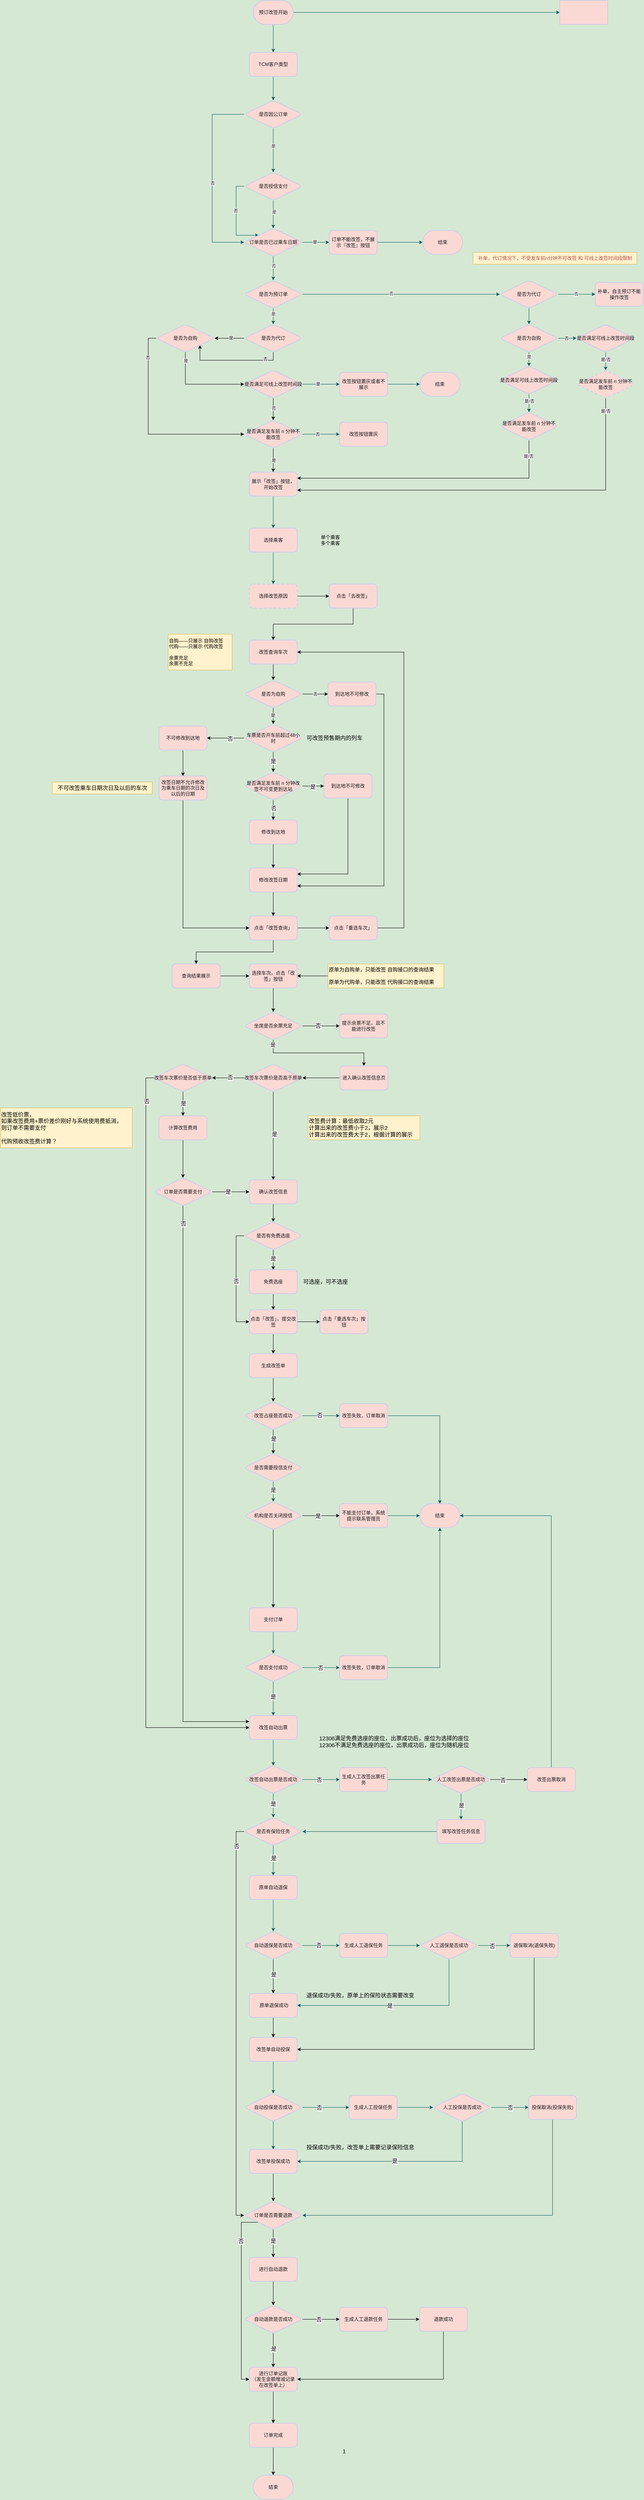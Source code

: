 <mxfile version="20.8.16" type="device"><diagram id="C5RBs43oDa-KdzZeNtuy" name="Page-1"><mxGraphModel dx="2901" dy="2383" grid="1" gridSize="10" guides="1" tooltips="1" connect="1" arrows="1" fold="1" page="1" pageScale="1" pageWidth="827" pageHeight="1169" background="#D5E8D4" math="0" shadow="0"><root><mxCell id="WIyWlLk6GJQsqaUBKTNV-0"/><mxCell id="WIyWlLk6GJQsqaUBKTNV-1" parent="WIyWlLk6GJQsqaUBKTNV-0"/><mxCell id="fSsdn6b0NaaSGRS_EVs--74" value="" style="edgeStyle=orthogonalEdgeStyle;rounded=0;orthogonalLoop=1;jettySize=auto;html=1;labelBackgroundColor=none;fontColor=default;strokeColor=#09555B;" parent="WIyWlLk6GJQsqaUBKTNV-1" source="fSsdn6b0NaaSGRS_EVs--0" target="fSsdn6b0NaaSGRS_EVs--72" edge="1"><mxGeometry relative="1" as="geometry"/></mxCell><mxCell id="fSsdn6b0NaaSGRS_EVs--414" value="" style="edgeStyle=orthogonalEdgeStyle;rounded=0;orthogonalLoop=1;jettySize=auto;html=1;strokeColor=#09555B;fontColor=default;" parent="WIyWlLk6GJQsqaUBKTNV-1" source="fSsdn6b0NaaSGRS_EVs--0" target="fSsdn6b0NaaSGRS_EVs--413" edge="1"><mxGeometry relative="1" as="geometry"/></mxCell><mxCell id="fSsdn6b0NaaSGRS_EVs--0" value="预订改签开始" style="strokeWidth=2;html=1;shape=mxgraph.flowchart.terminator;whiteSpace=wrap;labelBackgroundColor=none;fillColor=#FAD9D5;strokeColor=#D0CEE2;fontColor=#1A1A1A;" parent="WIyWlLk6GJQsqaUBKTNV-1" vertex="1"><mxGeometry x="133" y="-580" width="100" height="60" as="geometry"/></mxCell><mxCell id="fSsdn6b0NaaSGRS_EVs--52" value="" style="edgeStyle=orthogonalEdgeStyle;rounded=0;orthogonalLoop=1;jettySize=auto;html=1;labelBackgroundColor=none;fontColor=default;strokeColor=#09555B;" parent="WIyWlLk6GJQsqaUBKTNV-1" source="fSsdn6b0NaaSGRS_EVs--41" target="fSsdn6b0NaaSGRS_EVs--51" edge="1"><mxGeometry relative="1" as="geometry"/></mxCell><mxCell id="fSsdn6b0NaaSGRS_EVs--392" value="是" style="edgeLabel;html=1;align=center;verticalAlign=middle;resizable=0;points=[];fontColor=#1A1A1A;" parent="fSsdn6b0NaaSGRS_EVs--52" vertex="1" connectable="0"><mxGeometry x="-0.3" relative="1" as="geometry"><mxPoint as="offset"/></mxGeometry></mxCell><mxCell id="fSsdn6b0NaaSGRS_EVs--239" value="" style="edgeStyle=orthogonalEdgeStyle;rounded=0;orthogonalLoop=1;jettySize=auto;html=1;labelBackgroundColor=none;fontColor=default;strokeColor=#09555B;" parent="WIyWlLk6GJQsqaUBKTNV-1" source="fSsdn6b0NaaSGRS_EVs--41" target="fSsdn6b0NaaSGRS_EVs--238" edge="1"><mxGeometry relative="1" as="geometry"/></mxCell><mxCell id="fSsdn6b0NaaSGRS_EVs--391" value="否" style="edgeLabel;html=1;align=center;verticalAlign=middle;resizable=0;points=[];fontColor=#1A1A1A;" parent="fSsdn6b0NaaSGRS_EVs--239" vertex="1" connectable="0"><mxGeometry x="-0.101" y="2" relative="1" as="geometry"><mxPoint as="offset"/></mxGeometry></mxCell><mxCell id="fSsdn6b0NaaSGRS_EVs--41" value="是否为预订单" style="rhombus;whiteSpace=wrap;html=1;rounded=1;strokeWidth=2;labelBackgroundColor=none;fillColor=#FAD9D5;strokeColor=#D0CEE2;fontColor=#1A1A1A;" parent="WIyWlLk6GJQsqaUBKTNV-1" vertex="1"><mxGeometry x="110" y="120" width="146" height="70" as="geometry"/></mxCell><mxCell id="fSsdn6b0NaaSGRS_EVs--223" value="" style="edgeStyle=orthogonalEdgeStyle;rounded=0;orthogonalLoop=1;jettySize=auto;html=1;labelBackgroundColor=none;fontColor=default;strokeColor=#09555B;" parent="WIyWlLk6GJQsqaUBKTNV-1" source="fSsdn6b0NaaSGRS_EVs--45" target="fSsdn6b0NaaSGRS_EVs--222" edge="1"><mxGeometry relative="1" as="geometry"/></mxCell><mxCell id="GikoNxwXlisWE8WIs0EY-6" value="是" style="edgeLabel;html=1;align=center;verticalAlign=middle;resizable=0;points=[];" parent="fSsdn6b0NaaSGRS_EVs--223" vertex="1" connectable="0"><mxGeometry x="-0.161" y="1" relative="1" as="geometry"><mxPoint as="offset"/></mxGeometry></mxCell><mxCell id="GikoNxwXlisWE8WIs0EY-14" value="" style="edgeStyle=orthogonalEdgeStyle;rounded=0;orthogonalLoop=1;jettySize=auto;html=1;" parent="WIyWlLk6GJQsqaUBKTNV-1" source="fSsdn6b0NaaSGRS_EVs--45" target="fSsdn6b0NaaSGRS_EVs--58" edge="1"><mxGeometry relative="1" as="geometry"/></mxCell><mxCell id="GikoNxwXlisWE8WIs0EY-15" value="否" style="edgeLabel;html=1;align=center;verticalAlign=middle;resizable=0;points=[];" parent="GikoNxwXlisWE8WIs0EY-14" vertex="1" connectable="0"><mxGeometry x="-0.091" y="1" relative="1" as="geometry"><mxPoint as="offset"/></mxGeometry></mxCell><mxCell id="fSsdn6b0NaaSGRS_EVs--45" value="是否满足可线上改签时间段" style="rhombus;whiteSpace=wrap;html=1;rounded=1;strokeWidth=2;labelBackgroundColor=none;fillColor=#FAD9D5;strokeColor=#D0CEE2;fontColor=#1A1A1A;" parent="WIyWlLk6GJQsqaUBKTNV-1" vertex="1"><mxGeometry x="110" y="345" width="146" height="70" as="geometry"/></mxCell><mxCell id="JP4zHMEux8Nhqg946Kqy-9" value="" style="edgeStyle=orthogonalEdgeStyle;rounded=0;orthogonalLoop=1;jettySize=auto;html=1;" parent="WIyWlLk6GJQsqaUBKTNV-1" source="fSsdn6b0NaaSGRS_EVs--51" target="JP4zHMEux8Nhqg946Kqy-8" edge="1"><mxGeometry relative="1" as="geometry"/></mxCell><mxCell id="JP4zHMEux8Nhqg946Kqy-15" value="是" style="edgeLabel;html=1;align=center;verticalAlign=middle;resizable=0;points=[];" parent="JP4zHMEux8Nhqg946Kqy-9" vertex="1" connectable="0"><mxGeometry x="-0.108" y="-1" relative="1" as="geometry"><mxPoint as="offset"/></mxGeometry></mxCell><mxCell id="JP4zHMEux8Nhqg946Kqy-16" style="edgeStyle=orthogonalEdgeStyle;rounded=0;orthogonalLoop=1;jettySize=auto;html=1;exitX=0.5;exitY=1;exitDx=0;exitDy=0;entryX=1;entryY=1;entryDx=0;entryDy=0;" parent="WIyWlLk6GJQsqaUBKTNV-1" source="fSsdn6b0NaaSGRS_EVs--51" target="JP4zHMEux8Nhqg946Kqy-8" edge="1"><mxGeometry relative="1" as="geometry"><Array as="points"><mxPoint x="183" y="320"/><mxPoint y="320"/></Array></mxGeometry></mxCell><mxCell id="JP4zHMEux8Nhqg946Kqy-17" value="否" style="edgeLabel;html=1;align=center;verticalAlign=middle;resizable=0;points=[];" parent="JP4zHMEux8Nhqg946Kqy-16" vertex="1" connectable="0"><mxGeometry x="-0.668" y="-3" relative="1" as="geometry"><mxPoint as="offset"/></mxGeometry></mxCell><mxCell id="fSsdn6b0NaaSGRS_EVs--51" value="是否为代订" style="rhombus;whiteSpace=wrap;html=1;rounded=1;strokeWidth=2;labelBackgroundColor=none;fillColor=#FAD9D5;strokeColor=#D0CEE2;fontColor=#1A1A1A;" parent="WIyWlLk6GJQsqaUBKTNV-1" vertex="1"><mxGeometry x="110" y="230" width="146" height="70" as="geometry"/></mxCell><mxCell id="fSsdn6b0NaaSGRS_EVs--272" value="" style="edgeStyle=orthogonalEdgeStyle;rounded=0;orthogonalLoop=1;jettySize=auto;html=1;labelBackgroundColor=none;fontColor=default;strokeColor=#09555B;" parent="WIyWlLk6GJQsqaUBKTNV-1" source="fSsdn6b0NaaSGRS_EVs--58" target="fSsdn6b0NaaSGRS_EVs--271" edge="1"><mxGeometry relative="1" as="geometry"/></mxCell><mxCell id="GikoNxwXlisWE8WIs0EY-5" value="否" style="edgeLabel;html=1;align=center;verticalAlign=middle;resizable=0;points=[];" parent="fSsdn6b0NaaSGRS_EVs--272" vertex="1" connectable="0"><mxGeometry x="-0.183" relative="1" as="geometry"><mxPoint as="offset"/></mxGeometry></mxCell><mxCell id="GikoNxwXlisWE8WIs0EY-28" value="" style="edgeStyle=orthogonalEdgeStyle;rounded=0;orthogonalLoop=1;jettySize=auto;html=1;" parent="WIyWlLk6GJQsqaUBKTNV-1" source="fSsdn6b0NaaSGRS_EVs--58" target="fSsdn6b0NaaSGRS_EVs--62" edge="1"><mxGeometry relative="1" as="geometry"/></mxCell><mxCell id="GikoNxwXlisWE8WIs0EY-29" value="是" style="edgeLabel;html=1;align=center;verticalAlign=middle;resizable=0;points=[];" parent="GikoNxwXlisWE8WIs0EY-28" vertex="1" connectable="0"><mxGeometry y="1" relative="1" as="geometry"><mxPoint as="offset"/></mxGeometry></mxCell><mxCell id="fSsdn6b0NaaSGRS_EVs--58" value="是否满足发车前 n 分钟不能改签" style="rhombus;whiteSpace=wrap;html=1;rounded=1;strokeWidth=2;labelBackgroundColor=none;fillColor=#FAD9D5;strokeColor=#D0CEE2;fontColor=#1A1A1A;" parent="WIyWlLk6GJQsqaUBKTNV-1" vertex="1"><mxGeometry x="110" y="470" width="146" height="70" as="geometry"/></mxCell><mxCell id="fSsdn6b0NaaSGRS_EVs--66" value="" style="edgeStyle=orthogonalEdgeStyle;rounded=0;orthogonalLoop=1;jettySize=auto;html=1;labelBackgroundColor=none;fontColor=default;strokeColor=#09555B;" parent="WIyWlLk6GJQsqaUBKTNV-1" source="fSsdn6b0NaaSGRS_EVs--62" target="fSsdn6b0NaaSGRS_EVs--65" edge="1"><mxGeometry relative="1" as="geometry"/></mxCell><mxCell id="fSsdn6b0NaaSGRS_EVs--62" value="展示「改签」按钮，开始改签" style="whiteSpace=wrap;html=1;rounded=1;strokeWidth=2;labelBackgroundColor=none;fillColor=#FAD9D5;strokeColor=#D0CEE2;fontColor=#1A1A1A;" parent="WIyWlLk6GJQsqaUBKTNV-1" vertex="1"><mxGeometry x="123" y="600" width="120" height="60" as="geometry"/></mxCell><mxCell id="fSsdn6b0NaaSGRS_EVs--68" value="" style="edgeStyle=orthogonalEdgeStyle;rounded=0;orthogonalLoop=1;jettySize=auto;html=1;labelBackgroundColor=none;fontColor=default;strokeColor=#09555B;" parent="WIyWlLk6GJQsqaUBKTNV-1" source="fSsdn6b0NaaSGRS_EVs--65" target="fSsdn6b0NaaSGRS_EVs--67" edge="1"><mxGeometry relative="1" as="geometry"/></mxCell><mxCell id="fSsdn6b0NaaSGRS_EVs--65" value="选择乘客" style="whiteSpace=wrap;html=1;rounded=1;strokeWidth=2;labelBackgroundColor=none;fillColor=#FAD9D5;strokeColor=#D0CEE2;fontColor=#1A1A1A;" parent="WIyWlLk6GJQsqaUBKTNV-1" vertex="1"><mxGeometry x="123" y="740" width="120" height="60" as="geometry"/></mxCell><mxCell id="JP4zHMEux8Nhqg946Kqy-20" value="" style="edgeStyle=orthogonalEdgeStyle;rounded=0;orthogonalLoop=1;jettySize=auto;html=1;" parent="WIyWlLk6GJQsqaUBKTNV-1" source="fSsdn6b0NaaSGRS_EVs--67" target="JP4zHMEux8Nhqg946Kqy-19" edge="1"><mxGeometry relative="1" as="geometry"/></mxCell><mxCell id="fSsdn6b0NaaSGRS_EVs--67" value="选择改签原因" style="whiteSpace=wrap;html=1;rounded=1;strokeWidth=2;labelBackgroundColor=none;fillColor=#FAD9D5;strokeColor=#D0CEE2;fontColor=#1A1A1A;dashed=1;" parent="WIyWlLk6GJQsqaUBKTNV-1" vertex="1"><mxGeometry x="123" y="880" width="120" height="60" as="geometry"/></mxCell><mxCell id="fSsdn6b0NaaSGRS_EVs--387" value="" style="edgeStyle=orthogonalEdgeStyle;rounded=0;orthogonalLoop=1;jettySize=auto;html=1;strokeColor=#09555B;fontColor=#1A1A1A;" parent="WIyWlLk6GJQsqaUBKTNV-1" source="fSsdn6b0NaaSGRS_EVs--72" target="fSsdn6b0NaaSGRS_EVs--384" edge="1"><mxGeometry relative="1" as="geometry"/></mxCell><mxCell id="fSsdn6b0NaaSGRS_EVs--72" value="TCM客户类型" style="rounded=1;whiteSpace=wrap;html=1;strokeWidth=2;labelBackgroundColor=none;fillColor=#FAD9D5;strokeColor=#D0CEE2;fontColor=#1A1A1A;" parent="WIyWlLk6GJQsqaUBKTNV-1" vertex="1"><mxGeometry x="123" y="-450" width="120" height="60" as="geometry"/></mxCell><mxCell id="GikoNxwXlisWE8WIs0EY-30" value="" style="edgeStyle=orthogonalEdgeStyle;rounded=0;orthogonalLoop=1;jettySize=auto;html=1;" parent="WIyWlLk6GJQsqaUBKTNV-1" source="fSsdn6b0NaaSGRS_EVs--75" target="GikoNxwXlisWE8WIs0EY-24" edge="1"><mxGeometry relative="1" as="geometry"/></mxCell><mxCell id="fSsdn6b0NaaSGRS_EVs--75" value="改签查询车次" style="whiteSpace=wrap;html=1;rounded=1;strokeWidth=2;labelBackgroundColor=none;fillColor=#FAD9D5;strokeColor=#D0CEE2;fontColor=#1A1A1A;" parent="WIyWlLk6GJQsqaUBKTNV-1" vertex="1"><mxGeometry x="123" y="1020" width="120" height="60" as="geometry"/></mxCell><mxCell id="GikoNxwXlisWE8WIs0EY-173" value="" style="edgeStyle=orthogonalEdgeStyle;rounded=0;orthogonalLoop=1;jettySize=auto;html=1;fontSize=14;" parent="WIyWlLk6GJQsqaUBKTNV-1" source="fSsdn6b0NaaSGRS_EVs--82" target="GikoNxwXlisWE8WIs0EY-156" edge="1"><mxGeometry relative="1" as="geometry"/></mxCell><mxCell id="fSsdn6b0NaaSGRS_EVs--82" value="选择车次，点击「改签」按钮" style="whiteSpace=wrap;html=1;rounded=1;strokeWidth=2;labelBackgroundColor=none;fillColor=#FAD9D5;strokeColor=#D0CEE2;fontColor=#1A1A1A;" parent="WIyWlLk6GJQsqaUBKTNV-1" vertex="1"><mxGeometry x="123" y="1830" width="120" height="60" as="geometry"/></mxCell><mxCell id="GikoNxwXlisWE8WIs0EY-199" value="" style="edgeStyle=orthogonalEdgeStyle;rounded=0;orthogonalLoop=1;jettySize=auto;html=1;fontSize=14;" parent="WIyWlLk6GJQsqaUBKTNV-1" source="fSsdn6b0NaaSGRS_EVs--85" target="GikoNxwXlisWE8WIs0EY-181" edge="1"><mxGeometry relative="1" as="geometry"/></mxCell><mxCell id="GikoNxwXlisWE8WIs0EY-200" value="否" style="edgeLabel;html=1;align=center;verticalAlign=middle;resizable=0;points=[];fontSize=14;" parent="GikoNxwXlisWE8WIs0EY-199" vertex="1" connectable="0"><mxGeometry x="-0.125" y="-1" relative="1" as="geometry"><mxPoint as="offset"/></mxGeometry></mxCell><mxCell id="GikoNxwXlisWE8WIs0EY-201" style="edgeStyle=orthogonalEdgeStyle;rounded=0;orthogonalLoop=1;jettySize=auto;html=1;exitX=0.5;exitY=1;exitDx=0;exitDy=0;entryX=0.5;entryY=0;entryDx=0;entryDy=0;fontSize=14;" parent="WIyWlLk6GJQsqaUBKTNV-1" source="fSsdn6b0NaaSGRS_EVs--85" target="fSsdn6b0NaaSGRS_EVs--87" edge="1"><mxGeometry relative="1" as="geometry"/></mxCell><mxCell id="GikoNxwXlisWE8WIs0EY-202" value="是" style="edgeLabel;html=1;align=center;verticalAlign=middle;resizable=0;points=[];fontSize=14;" parent="GikoNxwXlisWE8WIs0EY-201" vertex="1" connectable="0"><mxGeometry x="-0.039" y="3" relative="1" as="geometry"><mxPoint as="offset"/></mxGeometry></mxCell><mxCell id="fSsdn6b0NaaSGRS_EVs--85" value="改签车次票价是否高于原单" style="rhombus;whiteSpace=wrap;html=1;rounded=1;strokeWidth=2;labelBackgroundColor=none;fillColor=#FAD9D5;strokeColor=#D0CEE2;fontColor=#1A1A1A;" parent="WIyWlLk6GJQsqaUBKTNV-1" vertex="1"><mxGeometry x="110" y="2080" width="146" height="70" as="geometry"/></mxCell><mxCell id="GikoNxwXlisWE8WIs0EY-54" value="" style="edgeStyle=orthogonalEdgeStyle;rounded=0;orthogonalLoop=1;jettySize=auto;html=1;" parent="WIyWlLk6GJQsqaUBKTNV-1" source="fSsdn6b0NaaSGRS_EVs--87" target="GikoNxwXlisWE8WIs0EY-53" edge="1"><mxGeometry relative="1" as="geometry"/></mxCell><mxCell id="fSsdn6b0NaaSGRS_EVs--87" value="确认改签信息" style="whiteSpace=wrap;html=1;rounded=1;strokeWidth=2;labelBackgroundColor=none;fillColor=#FAD9D5;strokeColor=#D0CEE2;fontColor=#1A1A1A;" parent="WIyWlLk6GJQsqaUBKTNV-1" vertex="1"><mxGeometry x="123" y="2370" width="120" height="60" as="geometry"/></mxCell><mxCell id="fSsdn6b0NaaSGRS_EVs--370" value="" style="edgeStyle=orthogonalEdgeStyle;rounded=0;orthogonalLoop=1;jettySize=auto;html=1;labelBackgroundColor=none;fontColor=default;strokeColor=#09555B;" parent="WIyWlLk6GJQsqaUBKTNV-1" source="fSsdn6b0NaaSGRS_EVs--89" target="fSsdn6b0NaaSGRS_EVs--369" edge="1"><mxGeometry relative="1" as="geometry"/></mxCell><mxCell id="GikoNxwXlisWE8WIs0EY-78" value="否" style="edgeLabel;html=1;align=center;verticalAlign=middle;resizable=0;points=[];fontSize=14;" parent="fSsdn6b0NaaSGRS_EVs--370" vertex="1" connectable="0"><mxGeometry x="-0.075" y="1" relative="1" as="geometry"><mxPoint as="offset"/></mxGeometry></mxCell><mxCell id="GikoNxwXlisWE8WIs0EY-76" value="" style="edgeStyle=orthogonalEdgeStyle;rounded=0;orthogonalLoop=1;jettySize=auto;html=1;fontSize=14;" parent="WIyWlLk6GJQsqaUBKTNV-1" source="fSsdn6b0NaaSGRS_EVs--89" target="fSsdn6b0NaaSGRS_EVs--101" edge="1"><mxGeometry relative="1" as="geometry"/></mxCell><mxCell id="GikoNxwXlisWE8WIs0EY-77" value="是" style="edgeLabel;html=1;align=center;verticalAlign=middle;resizable=0;points=[];fontSize=14;" parent="GikoNxwXlisWE8WIs0EY-76" vertex="1" connectable="0"><mxGeometry x="-0.256" y="1" relative="1" as="geometry"><mxPoint as="offset"/></mxGeometry></mxCell><mxCell id="fSsdn6b0NaaSGRS_EVs--89" value="改签占座是否成功" style="rhombus;whiteSpace=wrap;html=1;rounded=1;strokeWidth=2;labelBackgroundColor=none;fillColor=#FAD9D5;strokeColor=#D0CEE2;fontColor=#1A1A1A;" parent="WIyWlLk6GJQsqaUBKTNV-1" vertex="1"><mxGeometry x="110" y="2925" width="146" height="70" as="geometry"/></mxCell><mxCell id="fSsdn6b0NaaSGRS_EVs--97" value="" style="edgeStyle=orthogonalEdgeStyle;rounded=0;orthogonalLoop=1;jettySize=auto;html=1;labelBackgroundColor=none;fontColor=default;strokeColor=#09555B;" parent="WIyWlLk6GJQsqaUBKTNV-1" source="fSsdn6b0NaaSGRS_EVs--94" target="fSsdn6b0NaaSGRS_EVs--96" edge="1"><mxGeometry relative="1" as="geometry"/></mxCell><mxCell id="fSsdn6b0NaaSGRS_EVs--396" value="是" style="edgeLabel;html=1;align=center;verticalAlign=middle;resizable=0;points=[];fontColor=#1A1A1A;" parent="fSsdn6b0NaaSGRS_EVs--97" vertex="1" connectable="0"><mxGeometry x="-0.167" y="2" relative="1" as="geometry"><mxPoint as="offset"/></mxGeometry></mxCell><mxCell id="fSsdn6b0NaaSGRS_EVs--422" style="edgeStyle=orthogonalEdgeStyle;rounded=0;orthogonalLoop=1;jettySize=auto;html=1;exitX=0;exitY=0.5;exitDx=0;exitDy=0;entryX=0;entryY=0;entryDx=0;entryDy=0;strokeColor=#09555B;fontColor=default;" parent="WIyWlLk6GJQsqaUBKTNV-1" source="fSsdn6b0NaaSGRS_EVs--94" target="fSsdn6b0NaaSGRS_EVs--96" edge="1"><mxGeometry relative="1" as="geometry"><Array as="points"><mxPoint x="90" y="-115"/><mxPoint x="90" y="8"/></Array></mxGeometry></mxCell><mxCell id="fSsdn6b0NaaSGRS_EVs--423" value="否" style="edgeLabel;html=1;align=center;verticalAlign=middle;resizable=0;points=[];fontColor=default;" parent="fSsdn6b0NaaSGRS_EVs--422" vertex="1" connectable="0"><mxGeometry x="-0.186" y="-1" relative="1" as="geometry"><mxPoint as="offset"/></mxGeometry></mxCell><mxCell id="fSsdn6b0NaaSGRS_EVs--94" value="是否授信支付" style="rhombus;whiteSpace=wrap;html=1;rounded=1;strokeWidth=2;labelBackgroundColor=none;fillColor=#FAD9D5;strokeColor=#D0CEE2;fontColor=#1A1A1A;" parent="WIyWlLk6GJQsqaUBKTNV-1" vertex="1"><mxGeometry x="110" y="-150" width="146" height="70" as="geometry"/></mxCell><mxCell id="fSsdn6b0NaaSGRS_EVs--98" value="" style="edgeStyle=orthogonalEdgeStyle;rounded=0;orthogonalLoop=1;jettySize=auto;html=1;labelBackgroundColor=none;fontColor=default;strokeColor=#09555B;" parent="WIyWlLk6GJQsqaUBKTNV-1" source="fSsdn6b0NaaSGRS_EVs--96" target="fSsdn6b0NaaSGRS_EVs--41" edge="1"><mxGeometry relative="1" as="geometry"/></mxCell><mxCell id="fSsdn6b0NaaSGRS_EVs--393" value="否" style="edgeLabel;html=1;align=center;verticalAlign=middle;resizable=0;points=[];fontColor=#1A1A1A;" parent="fSsdn6b0NaaSGRS_EVs--98" vertex="1" connectable="0"><mxGeometry x="-0.2" y="1" relative="1" as="geometry"><mxPoint as="offset"/></mxGeometry></mxCell><mxCell id="fSsdn6b0NaaSGRS_EVs--419" value="" style="edgeStyle=orthogonalEdgeStyle;rounded=0;orthogonalLoop=1;jettySize=auto;html=1;strokeColor=#09555B;fontColor=default;" parent="WIyWlLk6GJQsqaUBKTNV-1" source="fSsdn6b0NaaSGRS_EVs--96" target="fSsdn6b0NaaSGRS_EVs--388" edge="1"><mxGeometry relative="1" as="geometry"/></mxCell><mxCell id="fSsdn6b0NaaSGRS_EVs--420" value="是" style="edgeLabel;html=1;align=center;verticalAlign=middle;resizable=0;points=[];fontColor=default;" parent="fSsdn6b0NaaSGRS_EVs--419" vertex="1" connectable="0"><mxGeometry x="-0.075" y="1" relative="1" as="geometry"><mxPoint as="offset"/></mxGeometry></mxCell><mxCell id="fSsdn6b0NaaSGRS_EVs--96" value="订单是否已过乘车日期" style="rhombus;whiteSpace=wrap;html=1;rounded=1;strokeWidth=2;labelBackgroundColor=none;fillColor=#FAD9D5;strokeColor=#D0CEE2;fontColor=#1A1A1A;" parent="WIyWlLk6GJQsqaUBKTNV-1" vertex="1"><mxGeometry x="110" y="-10" width="146" height="70" as="geometry"/></mxCell><mxCell id="fSsdn6b0NaaSGRS_EVs--163" value="" style="edgeStyle=orthogonalEdgeStyle;rounded=0;orthogonalLoop=1;jettySize=auto;html=1;labelBackgroundColor=none;fontColor=default;strokeColor=#09555B;" parent="WIyWlLk6GJQsqaUBKTNV-1" source="fSsdn6b0NaaSGRS_EVs--101" target="fSsdn6b0NaaSGRS_EVs--162" edge="1"><mxGeometry relative="1" as="geometry"/></mxCell><mxCell id="GikoNxwXlisWE8WIs0EY-113" value="是" style="edgeLabel;html=1;align=center;verticalAlign=middle;resizable=0;points=[];fontSize=14;" parent="fSsdn6b0NaaSGRS_EVs--163" vertex="1" connectable="0"><mxGeometry x="-0.187" relative="1" as="geometry"><mxPoint as="offset"/></mxGeometry></mxCell><mxCell id="fSsdn6b0NaaSGRS_EVs--101" value="是否需要授信支付" style="rhombus;whiteSpace=wrap;html=1;rounded=1;strokeWidth=2;labelBackgroundColor=none;fillColor=#FAD9D5;strokeColor=#D0CEE2;fontColor=#1A1A1A;" parent="WIyWlLk6GJQsqaUBKTNV-1" vertex="1"><mxGeometry x="110" y="3055" width="146" height="70" as="geometry"/></mxCell><mxCell id="fSsdn6b0NaaSGRS_EVs--107" value="" style="edgeStyle=orthogonalEdgeStyle;rounded=0;orthogonalLoop=1;jettySize=auto;html=1;labelBackgroundColor=none;fontColor=default;strokeColor=#09555B;" parent="WIyWlLk6GJQsqaUBKTNV-1" source="fSsdn6b0NaaSGRS_EVs--103" target="fSsdn6b0NaaSGRS_EVs--106" edge="1"><mxGeometry relative="1" as="geometry"/></mxCell><mxCell id="fSsdn6b0NaaSGRS_EVs--103" value="支付订单" style="whiteSpace=wrap;html=1;rounded=1;strokeWidth=2;labelBackgroundColor=none;fillColor=#FAD9D5;strokeColor=#D0CEE2;fontColor=#1A1A1A;" parent="WIyWlLk6GJQsqaUBKTNV-1" vertex="1"><mxGeometry x="123" y="3440" width="120" height="60" as="geometry"/></mxCell><mxCell id="fSsdn6b0NaaSGRS_EVs--109" value="" style="edgeStyle=orthogonalEdgeStyle;rounded=0;orthogonalLoop=1;jettySize=auto;html=1;labelBackgroundColor=none;fontColor=default;strokeColor=#09555B;" parent="WIyWlLk6GJQsqaUBKTNV-1" source="fSsdn6b0NaaSGRS_EVs--106" target="fSsdn6b0NaaSGRS_EVs--108" edge="1"><mxGeometry relative="1" as="geometry"/></mxCell><mxCell id="GikoNxwXlisWE8WIs0EY-123" value="是" style="edgeLabel;html=1;align=center;verticalAlign=middle;resizable=0;points=[];fontSize=14;" parent="fSsdn6b0NaaSGRS_EVs--109" vertex="1" connectable="0"><mxGeometry x="-0.114" relative="1" as="geometry"><mxPoint as="offset"/></mxGeometry></mxCell><mxCell id="fSsdn6b0NaaSGRS_EVs--176" value="" style="edgeStyle=orthogonalEdgeStyle;rounded=0;orthogonalLoop=1;jettySize=auto;html=1;labelBackgroundColor=none;fontColor=default;strokeColor=#09555B;" parent="WIyWlLk6GJQsqaUBKTNV-1" source="fSsdn6b0NaaSGRS_EVs--106" target="fSsdn6b0NaaSGRS_EVs--175" edge="1"><mxGeometry relative="1" as="geometry"/></mxCell><mxCell id="GikoNxwXlisWE8WIs0EY-122" value="否" style="edgeLabel;html=1;align=center;verticalAlign=middle;resizable=0;points=[];fontSize=14;" parent="fSsdn6b0NaaSGRS_EVs--176" vertex="1" connectable="0"><mxGeometry x="-0.047" y="-1" relative="1" as="geometry"><mxPoint as="offset"/></mxGeometry></mxCell><mxCell id="fSsdn6b0NaaSGRS_EVs--106" value="是否支付成功" style="rhombus;whiteSpace=wrap;html=1;rounded=1;strokeWidth=2;labelBackgroundColor=none;fillColor=#FAD9D5;strokeColor=#D0CEE2;fontColor=#1A1A1A;" parent="WIyWlLk6GJQsqaUBKTNV-1" vertex="1"><mxGeometry x="110" y="3555" width="146" height="70" as="geometry"/></mxCell><mxCell id="fSsdn6b0NaaSGRS_EVs--112" value="" style="edgeStyle=orthogonalEdgeStyle;rounded=0;orthogonalLoop=1;jettySize=auto;html=1;labelBackgroundColor=none;fontColor=default;strokeColor=#09555B;" parent="WIyWlLk6GJQsqaUBKTNV-1" source="fSsdn6b0NaaSGRS_EVs--108" target="fSsdn6b0NaaSGRS_EVs--111" edge="1"><mxGeometry relative="1" as="geometry"/></mxCell><mxCell id="fSsdn6b0NaaSGRS_EVs--108" value="改签自动出票" style="whiteSpace=wrap;html=1;rounded=1;strokeWidth=2;labelBackgroundColor=none;fillColor=#FAD9D5;strokeColor=#D0CEE2;fontColor=#1A1A1A;" parent="WIyWlLk6GJQsqaUBKTNV-1" vertex="1"><mxGeometry x="123" y="3710" width="120" height="60" as="geometry"/></mxCell><mxCell id="fSsdn6b0NaaSGRS_EVs--116" value="" style="edgeStyle=orthogonalEdgeStyle;rounded=0;orthogonalLoop=1;jettySize=auto;html=1;labelBackgroundColor=none;fontColor=default;strokeColor=#09555B;" parent="WIyWlLk6GJQsqaUBKTNV-1" source="fSsdn6b0NaaSGRS_EVs--111" target="fSsdn6b0NaaSGRS_EVs--115" edge="1"><mxGeometry relative="1" as="geometry"/></mxCell><mxCell id="GikoNxwXlisWE8WIs0EY-126" value="是" style="edgeLabel;html=1;align=center;verticalAlign=middle;resizable=0;points=[];fontSize=14;" parent="fSsdn6b0NaaSGRS_EVs--116" vertex="1" connectable="0"><mxGeometry x="-0.144" relative="1" as="geometry"><mxPoint as="offset"/></mxGeometry></mxCell><mxCell id="fSsdn6b0NaaSGRS_EVs--295" value="" style="edgeStyle=orthogonalEdgeStyle;rounded=0;orthogonalLoop=1;jettySize=auto;html=1;labelBackgroundColor=none;fontColor=default;strokeColor=#09555B;" parent="WIyWlLk6GJQsqaUBKTNV-1" source="fSsdn6b0NaaSGRS_EVs--111" target="fSsdn6b0NaaSGRS_EVs--294" edge="1"><mxGeometry relative="1" as="geometry"/></mxCell><mxCell id="GikoNxwXlisWE8WIs0EY-125" value="否" style="edgeLabel;html=1;align=center;verticalAlign=middle;resizable=0;points=[];fontSize=14;" parent="fSsdn6b0NaaSGRS_EVs--295" vertex="1" connectable="0"><mxGeometry x="-0.104" y="-1" relative="1" as="geometry"><mxPoint as="offset"/></mxGeometry></mxCell><mxCell id="fSsdn6b0NaaSGRS_EVs--111" value="改签自动出票是否成功" style="rhombus;whiteSpace=wrap;html=1;rounded=1;strokeWidth=2;labelBackgroundColor=none;fillColor=#FAD9D5;strokeColor=#D0CEE2;fontColor=#1A1A1A;" parent="WIyWlLk6GJQsqaUBKTNV-1" vertex="1"><mxGeometry x="110" y="3835" width="146" height="70" as="geometry"/></mxCell><mxCell id="fSsdn6b0NaaSGRS_EVs--348" value="" style="edgeStyle=orthogonalEdgeStyle;rounded=0;orthogonalLoop=1;jettySize=auto;html=1;labelBackgroundColor=none;fontColor=default;strokeColor=#09555B;" parent="WIyWlLk6GJQsqaUBKTNV-1" source="fSsdn6b0NaaSGRS_EVs--115" target="fSsdn6b0NaaSGRS_EVs--317" edge="1"><mxGeometry relative="1" as="geometry"/></mxCell><mxCell id="GikoNxwXlisWE8WIs0EY-130" value="是" style="edgeLabel;html=1;align=center;verticalAlign=middle;resizable=0;points=[];fontSize=14;" parent="fSsdn6b0NaaSGRS_EVs--348" vertex="1" connectable="0"><mxGeometry x="-0.156" y="1" relative="1" as="geometry"><mxPoint as="offset"/></mxGeometry></mxCell><mxCell id="GikoNxwXlisWE8WIs0EY-145" style="edgeStyle=orthogonalEdgeStyle;rounded=0;orthogonalLoop=1;jettySize=auto;html=1;exitX=0;exitY=0.5;exitDx=0;exitDy=0;entryX=0;entryY=0.5;entryDx=0;entryDy=0;fontSize=14;" parent="WIyWlLk6GJQsqaUBKTNV-1" source="fSsdn6b0NaaSGRS_EVs--115" target="GikoNxwXlisWE8WIs0EY-217" edge="1"><mxGeometry relative="1" as="geometry"><mxPoint x="123" y="4960" as="targetPoint"/><Array as="points"><mxPoint x="90" y="4000"/><mxPoint x="90" y="4960"/></Array></mxGeometry></mxCell><mxCell id="GikoNxwXlisWE8WIs0EY-236" value="否" style="edgeLabel;html=1;align=center;verticalAlign=middle;resizable=0;points=[];fontSize=14;" parent="GikoNxwXlisWE8WIs0EY-145" vertex="1" connectable="0"><mxGeometry x="-0.886" y="1" relative="1" as="geometry"><mxPoint as="offset"/></mxGeometry></mxCell><mxCell id="fSsdn6b0NaaSGRS_EVs--115" value="是否有保险任务" style="rhombus;whiteSpace=wrap;html=1;rounded=1;strokeWidth=2;labelBackgroundColor=none;fillColor=#FAD9D5;strokeColor=#D0CEE2;fontColor=#1A1A1A;" parent="WIyWlLk6GJQsqaUBKTNV-1" vertex="1"><mxGeometry x="110" y="3965" width="146" height="70" as="geometry"/></mxCell><mxCell id="fSsdn6b0NaaSGRS_EVs--319" value="" style="edgeStyle=orthogonalEdgeStyle;rounded=0;orthogonalLoop=1;jettySize=auto;html=1;labelBackgroundColor=none;fontColor=default;strokeColor=#09555B;" parent="WIyWlLk6GJQsqaUBKTNV-1" source="fSsdn6b0NaaSGRS_EVs--118" target="fSsdn6b0NaaSGRS_EVs--121" edge="1"><mxGeometry relative="1" as="geometry"/></mxCell><mxCell id="fSsdn6b0NaaSGRS_EVs--118" value="改签单自动投保" style="whiteSpace=wrap;html=1;rounded=1;strokeWidth=2;labelBackgroundColor=none;fillColor=#FAD9D5;strokeColor=#D0CEE2;fontColor=#1A1A1A;" parent="WIyWlLk6GJQsqaUBKTNV-1" vertex="1"><mxGeometry x="123" y="4515" width="120" height="60" as="geometry"/></mxCell><mxCell id="fSsdn6b0NaaSGRS_EVs--331" value="" style="edgeStyle=orthogonalEdgeStyle;rounded=0;orthogonalLoop=1;jettySize=auto;html=1;labelBackgroundColor=none;fontColor=default;strokeColor=#09555B;" parent="WIyWlLk6GJQsqaUBKTNV-1" source="fSsdn6b0NaaSGRS_EVs--121" target="fSsdn6b0NaaSGRS_EVs--329" edge="1"><mxGeometry relative="1" as="geometry"/></mxCell><mxCell id="GikoNxwXlisWE8WIs0EY-151" value="否" style="edgeLabel;html=1;align=center;verticalAlign=middle;resizable=0;points=[];fontSize=14;" parent="fSsdn6b0NaaSGRS_EVs--331" vertex="1" connectable="0"><mxGeometry x="-0.288" y="-1" relative="1" as="geometry"><mxPoint as="offset"/></mxGeometry></mxCell><mxCell id="fSsdn6b0NaaSGRS_EVs--352" value="" style="edgeStyle=orthogonalEdgeStyle;rounded=0;orthogonalLoop=1;jettySize=auto;html=1;labelBackgroundColor=none;fontColor=default;strokeColor=#09555B;" parent="WIyWlLk6GJQsqaUBKTNV-1" source="fSsdn6b0NaaSGRS_EVs--121" target="fSsdn6b0NaaSGRS_EVs--337" edge="1"><mxGeometry relative="1" as="geometry"/></mxCell><mxCell id="fSsdn6b0NaaSGRS_EVs--121" value="自动投保是否成功" style="rhombus;whiteSpace=wrap;html=1;rounded=1;strokeWidth=2;labelBackgroundColor=none;fillColor=#FAD9D5;strokeColor=#D0CEE2;fontColor=#1A1A1A;" parent="WIyWlLk6GJQsqaUBKTNV-1" vertex="1"><mxGeometry x="110" y="4655" width="146" height="70" as="geometry"/></mxCell><mxCell id="GikoNxwXlisWE8WIs0EY-148" value="" style="edgeStyle=orthogonalEdgeStyle;rounded=0;orthogonalLoop=1;jettySize=auto;html=1;fontSize=14;" parent="WIyWlLk6GJQsqaUBKTNV-1" source="fSsdn6b0NaaSGRS_EVs--126" target="fSsdn6b0NaaSGRS_EVs--375" edge="1"><mxGeometry relative="1" as="geometry"/></mxCell><mxCell id="fSsdn6b0NaaSGRS_EVs--126" value="订单完成" style="whiteSpace=wrap;html=1;rounded=1;strokeWidth=2;labelBackgroundColor=none;fillColor=#FAD9D5;strokeColor=#D0CEE2;fontColor=#1A1A1A;" parent="WIyWlLk6GJQsqaUBKTNV-1" vertex="1"><mxGeometry x="123" y="5480" width="120" height="60" as="geometry"/></mxCell><mxCell id="GikoNxwXlisWE8WIs0EY-117" value="" style="edgeStyle=orthogonalEdgeStyle;rounded=0;orthogonalLoop=1;jettySize=auto;html=1;fontSize=14;" parent="WIyWlLk6GJQsqaUBKTNV-1" source="fSsdn6b0NaaSGRS_EVs--162" target="fSsdn6b0NaaSGRS_EVs--167" edge="1"><mxGeometry relative="1" as="geometry"/></mxCell><mxCell id="GikoNxwXlisWE8WIs0EY-118" value="是" style="edgeLabel;html=1;align=center;verticalAlign=middle;resizable=0;points=[];fontSize=14;" parent="GikoNxwXlisWE8WIs0EY-117" vertex="1" connectable="0"><mxGeometry x="-0.161" y="-1" relative="1" as="geometry"><mxPoint as="offset"/></mxGeometry></mxCell><mxCell id="GikoNxwXlisWE8WIs0EY-209" style="edgeStyle=orthogonalEdgeStyle;rounded=0;orthogonalLoop=1;jettySize=auto;html=1;exitX=0.5;exitY=1;exitDx=0;exitDy=0;entryX=0.5;entryY=0;entryDx=0;entryDy=0;fontSize=14;" parent="WIyWlLk6GJQsqaUBKTNV-1" source="fSsdn6b0NaaSGRS_EVs--162" target="fSsdn6b0NaaSGRS_EVs--103" edge="1"><mxGeometry relative="1" as="geometry"/></mxCell><mxCell id="fSsdn6b0NaaSGRS_EVs--162" value="机构是否关闭授信" style="rhombus;whiteSpace=wrap;html=1;rounded=1;strokeWidth=2;labelBackgroundColor=none;fillColor=#FAD9D5;strokeColor=#D0CEE2;fontColor=#1A1A1A;" parent="WIyWlLk6GJQsqaUBKTNV-1" vertex="1"><mxGeometry x="110" y="3175" width="146" height="70" as="geometry"/></mxCell><mxCell id="fSsdn6b0NaaSGRS_EVs--170" value="" style="edgeStyle=orthogonalEdgeStyle;rounded=0;orthogonalLoop=1;jettySize=auto;html=1;labelBackgroundColor=none;fontColor=default;strokeColor=#09555B;" parent="WIyWlLk6GJQsqaUBKTNV-1" source="fSsdn6b0NaaSGRS_EVs--167" target="fSsdn6b0NaaSGRS_EVs--169" edge="1"><mxGeometry relative="1" as="geometry"/></mxCell><mxCell id="fSsdn6b0NaaSGRS_EVs--167" value="不能支付订单，系统提示联系管理员" style="whiteSpace=wrap;html=1;rounded=1;strokeWidth=2;labelBackgroundColor=none;fillColor=#FAD9D5;strokeColor=#D0CEE2;fontColor=#1A1A1A;" parent="WIyWlLk6GJQsqaUBKTNV-1" vertex="1"><mxGeometry x="349" y="3180" width="120" height="60" as="geometry"/></mxCell><mxCell id="fSsdn6b0NaaSGRS_EVs--169" value="结束" style="strokeWidth=2;html=1;shape=mxgraph.flowchart.terminator;whiteSpace=wrap;labelBackgroundColor=none;fillColor=#FAD9D5;strokeColor=#D0CEE2;fontColor=#1A1A1A;" parent="WIyWlLk6GJQsqaUBKTNV-1" vertex="1"><mxGeometry x="550" y="3180" width="100" height="60" as="geometry"/></mxCell><mxCell id="fSsdn6b0NaaSGRS_EVs--378" style="edgeStyle=orthogonalEdgeStyle;rounded=0;orthogonalLoop=1;jettySize=auto;html=1;exitX=1;exitY=0.5;exitDx=0;exitDy=0;labelBackgroundColor=none;fontColor=default;strokeColor=#09555B;" parent="WIyWlLk6GJQsqaUBKTNV-1" source="fSsdn6b0NaaSGRS_EVs--175" target="fSsdn6b0NaaSGRS_EVs--169" edge="1"><mxGeometry relative="1" as="geometry"/></mxCell><mxCell id="fSsdn6b0NaaSGRS_EVs--175" value="改签失败，订单取消" style="whiteSpace=wrap;html=1;rounded=1;strokeWidth=2;labelBackgroundColor=none;fillColor=#FAD9D5;strokeColor=#D0CEE2;fontColor=#1A1A1A;" parent="WIyWlLk6GJQsqaUBKTNV-1" vertex="1"><mxGeometry x="349" y="3560" width="120" height="60" as="geometry"/></mxCell><mxCell id="fSsdn6b0NaaSGRS_EVs--225" value="" style="edgeStyle=orthogonalEdgeStyle;rounded=0;orthogonalLoop=1;jettySize=auto;html=1;labelBackgroundColor=none;fontColor=default;strokeColor=#09555B;" parent="WIyWlLk6GJQsqaUBKTNV-1" source="fSsdn6b0NaaSGRS_EVs--222" target="fSsdn6b0NaaSGRS_EVs--224" edge="1"><mxGeometry relative="1" as="geometry"/></mxCell><mxCell id="fSsdn6b0NaaSGRS_EVs--222" value="改签按钮置灰或者不展示" style="whiteSpace=wrap;html=1;rounded=1;strokeWidth=2;labelBackgroundColor=none;fillColor=#FAD9D5;strokeColor=#D0CEE2;fontColor=#1A1A1A;" parent="WIyWlLk6GJQsqaUBKTNV-1" vertex="1"><mxGeometry x="349" y="350" width="120" height="60" as="geometry"/></mxCell><mxCell id="fSsdn6b0NaaSGRS_EVs--224" value="结束" style="strokeWidth=2;html=1;shape=mxgraph.flowchart.terminator;whiteSpace=wrap;labelBackgroundColor=none;fillColor=#FAD9D5;strokeColor=#D0CEE2;fontColor=#1A1A1A;" parent="WIyWlLk6GJQsqaUBKTNV-1" vertex="1"><mxGeometry x="550" y="350" width="100" height="60" as="geometry"/></mxCell><mxCell id="fSsdn6b0NaaSGRS_EVs--249" value="" style="edgeStyle=orthogonalEdgeStyle;rounded=0;orthogonalLoop=1;jettySize=auto;html=1;labelBackgroundColor=none;fontColor=default;strokeColor=#09555B;" parent="WIyWlLk6GJQsqaUBKTNV-1" source="fSsdn6b0NaaSGRS_EVs--238" target="fSsdn6b0NaaSGRS_EVs--248" edge="1"><mxGeometry relative="1" as="geometry"/></mxCell><mxCell id="fSsdn6b0NaaSGRS_EVs--399" value="否" style="edgeLabel;html=1;align=center;verticalAlign=middle;resizable=0;points=[];fontColor=#1A1A1A;" parent="fSsdn6b0NaaSGRS_EVs--249" vertex="1" connectable="0"><mxGeometry x="-0.032" y="1" relative="1" as="geometry"><mxPoint as="offset"/></mxGeometry></mxCell><mxCell id="fSsdn6b0NaaSGRS_EVs--252" value="" style="edgeStyle=orthogonalEdgeStyle;rounded=0;orthogonalLoop=1;jettySize=auto;html=1;labelBackgroundColor=none;fontColor=default;strokeColor=#09555B;" parent="WIyWlLk6GJQsqaUBKTNV-1" source="fSsdn6b0NaaSGRS_EVs--238" target="fSsdn6b0NaaSGRS_EVs--251" edge="1"><mxGeometry relative="1" as="geometry"/></mxCell><mxCell id="fSsdn6b0NaaSGRS_EVs--238" value="是否为代订" style="rhombus;whiteSpace=wrap;html=1;rounded=1;strokeWidth=2;labelBackgroundColor=none;fillColor=#FAD9D5;strokeColor=#D0CEE2;fontColor=#1A1A1A;" parent="WIyWlLk6GJQsqaUBKTNV-1" vertex="1"><mxGeometry x="750" y="120" width="146" height="70" as="geometry"/></mxCell><mxCell id="fSsdn6b0NaaSGRS_EVs--248" value="补单，自主预订不能操作改签" style="whiteSpace=wrap;html=1;rounded=1;strokeWidth=2;labelBackgroundColor=none;fillColor=#FAD9D5;strokeColor=#D0CEE2;fontColor=#1A1A1A;" parent="WIyWlLk6GJQsqaUBKTNV-1" vertex="1"><mxGeometry x="989" y="125" width="120" height="60" as="geometry"/></mxCell><mxCell id="fSsdn6b0NaaSGRS_EVs--254" value="" style="edgeStyle=orthogonalEdgeStyle;rounded=0;orthogonalLoop=1;jettySize=auto;html=1;labelBackgroundColor=none;fontColor=default;strokeColor=#09555B;" parent="WIyWlLk6GJQsqaUBKTNV-1" source="fSsdn6b0NaaSGRS_EVs--251" target="fSsdn6b0NaaSGRS_EVs--253" edge="1"><mxGeometry relative="1" as="geometry"/></mxCell><mxCell id="fSsdn6b0NaaSGRS_EVs--400" value="是" style="edgeLabel;html=1;align=center;verticalAlign=middle;resizable=0;points=[];fontColor=#1A1A1A;" parent="fSsdn6b0NaaSGRS_EVs--254" vertex="1" connectable="0"><mxGeometry x="-0.511" relative="1" as="geometry"><mxPoint as="offset"/></mxGeometry></mxCell><mxCell id="fSsdn6b0NaaSGRS_EVs--403" value="" style="edgeStyle=orthogonalEdgeStyle;rounded=0;orthogonalLoop=1;jettySize=auto;html=1;strokeColor=#09555B;fontColor=#b95555;" parent="WIyWlLk6GJQsqaUBKTNV-1" source="fSsdn6b0NaaSGRS_EVs--251" target="fSsdn6b0NaaSGRS_EVs--401" edge="1"><mxGeometry relative="1" as="geometry"/></mxCell><mxCell id="fSsdn6b0NaaSGRS_EVs--404" value="否" style="edgeLabel;html=1;align=center;verticalAlign=middle;resizable=0;points=[];fontColor=default;" parent="fSsdn6b0NaaSGRS_EVs--403" vertex="1" connectable="0"><mxGeometry x="-0.087" relative="1" as="geometry"><mxPoint as="offset"/></mxGeometry></mxCell><mxCell id="fSsdn6b0NaaSGRS_EVs--251" value="是否为自购" style="rhombus;whiteSpace=wrap;html=1;rounded=1;strokeWidth=2;labelBackgroundColor=none;fillColor=#FAD9D5;strokeColor=#D0CEE2;fontColor=#1A1A1A;" parent="WIyWlLk6GJQsqaUBKTNV-1" vertex="1"><mxGeometry x="750" y="230" width="146" height="70" as="geometry"/></mxCell><mxCell id="fSsdn6b0NaaSGRS_EVs--256" value="" style="edgeStyle=orthogonalEdgeStyle;rounded=0;orthogonalLoop=1;jettySize=auto;html=1;labelBackgroundColor=none;fontColor=default;strokeColor=#09555B;" parent="WIyWlLk6GJQsqaUBKTNV-1" source="fSsdn6b0NaaSGRS_EVs--253" target="fSsdn6b0NaaSGRS_EVs--255" edge="1"><mxGeometry relative="1" as="geometry"/></mxCell><mxCell id="GikoNxwXlisWE8WIs0EY-4" value="是/否" style="edgeLabel;html=1;align=center;verticalAlign=middle;resizable=0;points=[];" parent="fSsdn6b0NaaSGRS_EVs--256" vertex="1" connectable="0"><mxGeometry x="-0.244" y="1" relative="1" as="geometry"><mxPoint as="offset"/></mxGeometry></mxCell><mxCell id="fSsdn6b0NaaSGRS_EVs--253" value="是否满足可线上改签时间段" style="rhombus;whiteSpace=wrap;html=1;rounded=1;strokeWidth=2;labelBackgroundColor=none;fillColor=#FAD9D5;strokeColor=#D0CEE2;fontColor=#1A1A1A;" parent="WIyWlLk6GJQsqaUBKTNV-1" vertex="1"><mxGeometry x="750" y="335" width="146" height="70" as="geometry"/></mxCell><mxCell id="3rjTeAidom_54hb0V-5Y-0" style="edgeStyle=orthogonalEdgeStyle;rounded=0;orthogonalLoop=1;jettySize=auto;html=1;exitX=0.5;exitY=1;exitDx=0;exitDy=0;entryX=1;entryY=0.25;entryDx=0;entryDy=0;" parent="WIyWlLk6GJQsqaUBKTNV-1" source="fSsdn6b0NaaSGRS_EVs--255" target="fSsdn6b0NaaSGRS_EVs--62" edge="1"><mxGeometry relative="1" as="geometry"/></mxCell><mxCell id="3rjTeAidom_54hb0V-5Y-1" value="是/否" style="edgeLabel;html=1;align=center;verticalAlign=middle;resizable=0;points=[];" parent="3rjTeAidom_54hb0V-5Y-0" vertex="1" connectable="0"><mxGeometry x="0.099" y="1" relative="1" as="geometry"><mxPoint x="275" y="-56" as="offset"/></mxGeometry></mxCell><mxCell id="fSsdn6b0NaaSGRS_EVs--255" value="是否满足发车前 n 分钟不能改签" style="rhombus;whiteSpace=wrap;html=1;rounded=1;strokeWidth=2;labelBackgroundColor=none;fillColor=#FAD9D5;strokeColor=#D0CEE2;fontColor=#1A1A1A;" parent="WIyWlLk6GJQsqaUBKTNV-1" vertex="1"><mxGeometry x="750" y="450" width="146" height="70" as="geometry"/></mxCell><mxCell id="fSsdn6b0NaaSGRS_EVs--266" value="&lt;font color=&quot;#b95555&quot;&gt;补单，代订情况下，不受发车前n分钟不可改签 和 可线上改签时间段限制&lt;/font&gt;" style="text;html=1;align=center;verticalAlign=middle;resizable=0;points=[];autosize=1;strokeColor=#d6b656;fillColor=#fff2cc;labelBackgroundColor=none;" parent="WIyWlLk6GJQsqaUBKTNV-1" vertex="1"><mxGeometry x="683" y="50" width="410" height="30" as="geometry"/></mxCell><mxCell id="fSsdn6b0NaaSGRS_EVs--271" value="改签按钮置灰" style="whiteSpace=wrap;html=1;rounded=1;strokeWidth=2;labelBackgroundColor=none;fillColor=#FAD9D5;strokeColor=#D0CEE2;fontColor=#1A1A1A;" parent="WIyWlLk6GJQsqaUBKTNV-1" vertex="1"><mxGeometry x="349" y="475" width="120" height="60" as="geometry"/></mxCell><mxCell id="fSsdn6b0NaaSGRS_EVs--298" value="" style="edgeStyle=orthogonalEdgeStyle;rounded=0;orthogonalLoop=1;jettySize=auto;html=1;labelBackgroundColor=none;fontColor=default;strokeColor=#09555B;" parent="WIyWlLk6GJQsqaUBKTNV-1" source="fSsdn6b0NaaSGRS_EVs--294" target="fSsdn6b0NaaSGRS_EVs--297" edge="1"><mxGeometry relative="1" as="geometry"/></mxCell><mxCell id="fSsdn6b0NaaSGRS_EVs--294" value="生成人工改签出票任务" style="whiteSpace=wrap;html=1;rounded=1;strokeWidth=2;labelBackgroundColor=none;fillColor=#FAD9D5;strokeColor=#D0CEE2;fontColor=#1A1A1A;" parent="WIyWlLk6GJQsqaUBKTNV-1" vertex="1"><mxGeometry x="349" y="3840" width="120" height="60" as="geometry"/></mxCell><mxCell id="fSsdn6b0NaaSGRS_EVs--309" value="" style="edgeStyle=orthogonalEdgeStyle;rounded=0;orthogonalLoop=1;jettySize=auto;html=1;labelBackgroundColor=none;fontColor=default;strokeColor=#09555B;" parent="WIyWlLk6GJQsqaUBKTNV-1" source="fSsdn6b0NaaSGRS_EVs--297" target="fSsdn6b0NaaSGRS_EVs--308" edge="1"><mxGeometry relative="1" as="geometry"/></mxCell><mxCell id="GikoNxwXlisWE8WIs0EY-129" value="是" style="edgeLabel;html=1;align=center;verticalAlign=middle;resizable=0;points=[];fontSize=14;" parent="fSsdn6b0NaaSGRS_EVs--309" vertex="1" connectable="0"><mxGeometry x="-0.087" y="1" relative="1" as="geometry"><mxPoint as="offset"/></mxGeometry></mxCell><mxCell id="GikoNxwXlisWE8WIs0EY-127" value="" style="edgeStyle=orthogonalEdgeStyle;rounded=0;orthogonalLoop=1;jettySize=auto;html=1;fontSize=14;" parent="WIyWlLk6GJQsqaUBKTNV-1" source="fSsdn6b0NaaSGRS_EVs--297" target="fSsdn6b0NaaSGRS_EVs--300" edge="1"><mxGeometry relative="1" as="geometry"/></mxCell><mxCell id="GikoNxwXlisWE8WIs0EY-128" value="否" style="edgeLabel;html=1;align=center;verticalAlign=middle;resizable=0;points=[];fontSize=14;" parent="GikoNxwXlisWE8WIs0EY-127" vertex="1" connectable="0"><mxGeometry x="-0.319" y="-2" relative="1" as="geometry"><mxPoint as="offset"/></mxGeometry></mxCell><mxCell id="fSsdn6b0NaaSGRS_EVs--297" value="人工改签出票是否成功" style="rhombus;whiteSpace=wrap;html=1;rounded=1;strokeWidth=2;labelBackgroundColor=none;fillColor=#FAD9D5;strokeColor=#D0CEE2;fontColor=#1A1A1A;" parent="WIyWlLk6GJQsqaUBKTNV-1" vertex="1"><mxGeometry x="580" y="3835" width="146" height="70" as="geometry"/></mxCell><mxCell id="fSsdn6b0NaaSGRS_EVs--379" style="edgeStyle=orthogonalEdgeStyle;rounded=0;orthogonalLoop=1;jettySize=auto;html=1;exitX=0.5;exitY=0;exitDx=0;exitDy=0;entryX=1;entryY=0.5;entryDx=0;entryDy=0;entryPerimeter=0;labelBackgroundColor=none;fontColor=default;strokeColor=#09555B;" parent="WIyWlLk6GJQsqaUBKTNV-1" source="fSsdn6b0NaaSGRS_EVs--300" target="fSsdn6b0NaaSGRS_EVs--169" edge="1"><mxGeometry relative="1" as="geometry"/></mxCell><mxCell id="fSsdn6b0NaaSGRS_EVs--300" value="改签出票取消" style="whiteSpace=wrap;html=1;rounded=1;strokeWidth=2;labelBackgroundColor=none;fillColor=#FAD9D5;strokeColor=#D0CEE2;fontColor=#1A1A1A;" parent="WIyWlLk6GJQsqaUBKTNV-1" vertex="1"><mxGeometry x="819" y="3840" width="120" height="60" as="geometry"/></mxCell><mxCell id="fSsdn6b0NaaSGRS_EVs--310" style="edgeStyle=orthogonalEdgeStyle;rounded=0;orthogonalLoop=1;jettySize=auto;html=1;exitX=0;exitY=0.5;exitDx=0;exitDy=0;labelBackgroundColor=none;fontColor=default;strokeColor=#09555B;" parent="WIyWlLk6GJQsqaUBKTNV-1" source="fSsdn6b0NaaSGRS_EVs--308" target="fSsdn6b0NaaSGRS_EVs--115" edge="1"><mxGeometry relative="1" as="geometry"/></mxCell><mxCell id="fSsdn6b0NaaSGRS_EVs--308" value="填写改签任务信息" style="whiteSpace=wrap;html=1;rounded=1;strokeWidth=2;labelBackgroundColor=none;fillColor=#FAD9D5;strokeColor=#D0CEE2;fontColor=#1A1A1A;" parent="WIyWlLk6GJQsqaUBKTNV-1" vertex="1"><mxGeometry x="593" y="3970" width="120" height="60" as="geometry"/></mxCell><mxCell id="fSsdn6b0NaaSGRS_EVs--347" value="" style="edgeStyle=orthogonalEdgeStyle;rounded=0;orthogonalLoop=1;jettySize=auto;html=1;labelBackgroundColor=none;fontColor=default;strokeColor=#09555B;" parent="WIyWlLk6GJQsqaUBKTNV-1" source="fSsdn6b0NaaSGRS_EVs--317" target="fSsdn6b0NaaSGRS_EVs--346" edge="1"><mxGeometry relative="1" as="geometry"/></mxCell><mxCell id="fSsdn6b0NaaSGRS_EVs--317" value="原单自动退保" style="whiteSpace=wrap;html=1;rounded=1;strokeWidth=2;labelBackgroundColor=none;fillColor=#FAD9D5;strokeColor=#D0CEE2;fontColor=#1A1A1A;" parent="WIyWlLk6GJQsqaUBKTNV-1" vertex="1"><mxGeometry x="123" y="4110" width="120" height="60" as="geometry"/></mxCell><mxCell id="fSsdn6b0NaaSGRS_EVs--332" value="" style="edgeStyle=orthogonalEdgeStyle;rounded=0;orthogonalLoop=1;jettySize=auto;html=1;labelBackgroundColor=none;fontColor=default;strokeColor=#09555B;" parent="WIyWlLk6GJQsqaUBKTNV-1" source="fSsdn6b0NaaSGRS_EVs--329" target="fSsdn6b0NaaSGRS_EVs--330" edge="1"><mxGeometry relative="1" as="geometry"/></mxCell><mxCell id="fSsdn6b0NaaSGRS_EVs--329" value="生成人工投保任务" style="whiteSpace=wrap;html=1;rounded=1;strokeWidth=2;labelBackgroundColor=none;fillColor=#FAD9D5;strokeColor=#D0CEE2;fontColor=#1A1A1A;" parent="WIyWlLk6GJQsqaUBKTNV-1" vertex="1"><mxGeometry x="373" y="4660" width="120" height="60" as="geometry"/></mxCell><mxCell id="fSsdn6b0NaaSGRS_EVs--335" value="" style="edgeStyle=orthogonalEdgeStyle;rounded=0;orthogonalLoop=1;jettySize=auto;html=1;labelBackgroundColor=none;fontColor=default;strokeColor=#09555B;" parent="WIyWlLk6GJQsqaUBKTNV-1" source="fSsdn6b0NaaSGRS_EVs--330" target="fSsdn6b0NaaSGRS_EVs--334" edge="1"><mxGeometry relative="1" as="geometry"/></mxCell><mxCell id="GikoNxwXlisWE8WIs0EY-138" value="否" style="edgeLabel;html=1;align=center;verticalAlign=middle;resizable=0;points=[];fontSize=14;" parent="fSsdn6b0NaaSGRS_EVs--335" vertex="1" connectable="0"><mxGeometry x="-0.011" y="-1" relative="1" as="geometry"><mxPoint x="1" as="offset"/></mxGeometry></mxCell><mxCell id="fSsdn6b0NaaSGRS_EVs--354" style="edgeStyle=orthogonalEdgeStyle;rounded=0;orthogonalLoop=1;jettySize=auto;html=1;exitX=0.5;exitY=1;exitDx=0;exitDy=0;entryX=1;entryY=0.5;entryDx=0;entryDy=0;labelBackgroundColor=none;fontColor=default;strokeColor=#09555B;" parent="WIyWlLk6GJQsqaUBKTNV-1" source="fSsdn6b0NaaSGRS_EVs--330" target="fSsdn6b0NaaSGRS_EVs--337" edge="1"><mxGeometry relative="1" as="geometry"/></mxCell><mxCell id="GikoNxwXlisWE8WIs0EY-139" value="是" style="edgeLabel;html=1;align=center;verticalAlign=middle;resizable=0;points=[];fontSize=14;" parent="fSsdn6b0NaaSGRS_EVs--354" vertex="1" connectable="0"><mxGeometry x="0.049" y="-1" relative="1" as="geometry"><mxPoint as="offset"/></mxGeometry></mxCell><mxCell id="fSsdn6b0NaaSGRS_EVs--330" value="人工投保是否成功" style="rhombus;whiteSpace=wrap;html=1;rounded=1;strokeWidth=2;labelBackgroundColor=none;fillColor=#FAD9D5;strokeColor=#D0CEE2;fontColor=#1A1A1A;" parent="WIyWlLk6GJQsqaUBKTNV-1" vertex="1"><mxGeometry x="583" y="4655" width="146" height="70" as="geometry"/></mxCell><mxCell id="fSsdn6b0NaaSGRS_EVs--356" style="edgeStyle=orthogonalEdgeStyle;rounded=0;orthogonalLoop=1;jettySize=auto;html=1;exitX=0.5;exitY=1;exitDx=0;exitDy=0;labelBackgroundColor=none;fontColor=default;strokeColor=#09555B;entryX=1;entryY=0.5;entryDx=0;entryDy=0;" parent="WIyWlLk6GJQsqaUBKTNV-1" source="fSsdn6b0NaaSGRS_EVs--334" target="GikoNxwXlisWE8WIs0EY-217" edge="1"><mxGeometry relative="1" as="geometry"><mxPoint x="350" y="4930" as="targetPoint"/></mxGeometry></mxCell><mxCell id="fSsdn6b0NaaSGRS_EVs--334" value="投保取消(投保失败)" style="whiteSpace=wrap;html=1;rounded=1;strokeWidth=2;labelBackgroundColor=none;fillColor=#FAD9D5;strokeColor=#D0CEE2;fontColor=#1A1A1A;" parent="WIyWlLk6GJQsqaUBKTNV-1" vertex="1"><mxGeometry x="822" y="4660" width="120" height="60" as="geometry"/></mxCell><mxCell id="GikoNxwXlisWE8WIs0EY-218" value="" style="edgeStyle=orthogonalEdgeStyle;rounded=0;orthogonalLoop=1;jettySize=auto;html=1;fontSize=14;" parent="WIyWlLk6GJQsqaUBKTNV-1" source="fSsdn6b0NaaSGRS_EVs--337" target="GikoNxwXlisWE8WIs0EY-217" edge="1"><mxGeometry relative="1" as="geometry"/></mxCell><mxCell id="fSsdn6b0NaaSGRS_EVs--337" value="改签单投保成功" style="whiteSpace=wrap;html=1;rounded=1;strokeWidth=2;labelBackgroundColor=none;fillColor=#FAD9D5;strokeColor=#D0CEE2;fontColor=#1A1A1A;" parent="WIyWlLk6GJQsqaUBKTNV-1" vertex="1"><mxGeometry x="123" y="4795" width="120" height="60" as="geometry"/></mxCell><mxCell id="fSsdn6b0NaaSGRS_EVs--358" value="" style="edgeStyle=orthogonalEdgeStyle;rounded=0;orthogonalLoop=1;jettySize=auto;html=1;labelBackgroundColor=none;fontColor=default;strokeColor=#09555B;" parent="WIyWlLk6GJQsqaUBKTNV-1" source="fSsdn6b0NaaSGRS_EVs--346" target="fSsdn6b0NaaSGRS_EVs--357" edge="1"><mxGeometry relative="1" as="geometry"/></mxCell><mxCell id="GikoNxwXlisWE8WIs0EY-133" value="否" style="edgeLabel;html=1;align=center;verticalAlign=middle;resizable=0;points=[];fontSize=14;" parent="fSsdn6b0NaaSGRS_EVs--358" vertex="1" connectable="0"><mxGeometry x="-0.133" relative="1" as="geometry"><mxPoint as="offset"/></mxGeometry></mxCell><mxCell id="GikoNxwXlisWE8WIs0EY-141" value="" style="edgeStyle=orthogonalEdgeStyle;rounded=0;orthogonalLoop=1;jettySize=auto;html=1;fontSize=14;" parent="WIyWlLk6GJQsqaUBKTNV-1" source="fSsdn6b0NaaSGRS_EVs--346" target="GikoNxwXlisWE8WIs0EY-140" edge="1"><mxGeometry relative="1" as="geometry"/></mxCell><mxCell id="GikoNxwXlisWE8WIs0EY-143" value="是" style="edgeLabel;html=1;align=center;verticalAlign=middle;resizable=0;points=[];fontSize=14;" parent="GikoNxwXlisWE8WIs0EY-141" vertex="1" connectable="0"><mxGeometry x="-0.122" y="1" relative="1" as="geometry"><mxPoint as="offset"/></mxGeometry></mxCell><mxCell id="fSsdn6b0NaaSGRS_EVs--346" value="自动退保是否成功" style="rhombus;whiteSpace=wrap;html=1;rounded=1;strokeWidth=2;labelBackgroundColor=none;fillColor=#FAD9D5;strokeColor=#D0CEE2;fontColor=#1A1A1A;" parent="WIyWlLk6GJQsqaUBKTNV-1" vertex="1"><mxGeometry x="110" y="4250" width="146" height="70" as="geometry"/></mxCell><mxCell id="fSsdn6b0NaaSGRS_EVs--360" value="" style="edgeStyle=orthogonalEdgeStyle;rounded=0;orthogonalLoop=1;jettySize=auto;html=1;labelBackgroundColor=none;fontColor=default;strokeColor=#09555B;" parent="WIyWlLk6GJQsqaUBKTNV-1" source="fSsdn6b0NaaSGRS_EVs--357" target="fSsdn6b0NaaSGRS_EVs--359" edge="1"><mxGeometry relative="1" as="geometry"/></mxCell><mxCell id="fSsdn6b0NaaSGRS_EVs--357" value="生成人工退保任务" style="whiteSpace=wrap;html=1;rounded=1;strokeWidth=2;labelBackgroundColor=none;fillColor=#FAD9D5;strokeColor=#D0CEE2;fontColor=#1A1A1A;" parent="WIyWlLk6GJQsqaUBKTNV-1" vertex="1"><mxGeometry x="349" y="4255" width="120" height="60" as="geometry"/></mxCell><mxCell id="fSsdn6b0NaaSGRS_EVs--362" value="" style="edgeStyle=orthogonalEdgeStyle;rounded=0;orthogonalLoop=1;jettySize=auto;html=1;labelBackgroundColor=none;fontColor=default;strokeColor=#09555B;" parent="WIyWlLk6GJQsqaUBKTNV-1" source="fSsdn6b0NaaSGRS_EVs--359" target="fSsdn6b0NaaSGRS_EVs--361" edge="1"><mxGeometry relative="1" as="geometry"/></mxCell><mxCell id="GikoNxwXlisWE8WIs0EY-136" value="否" style="edgeLabel;html=1;align=center;verticalAlign=middle;resizable=0;points=[];fontSize=14;" parent="fSsdn6b0NaaSGRS_EVs--362" vertex="1" connectable="0"><mxGeometry x="-0.125" y="-2" relative="1" as="geometry"><mxPoint as="offset"/></mxGeometry></mxCell><mxCell id="fSsdn6b0NaaSGRS_EVs--365" style="edgeStyle=orthogonalEdgeStyle;rounded=0;orthogonalLoop=1;jettySize=auto;html=1;exitX=0.5;exitY=1;exitDx=0;exitDy=0;entryX=1;entryY=0.5;entryDx=0;entryDy=0;labelBackgroundColor=none;fontColor=default;strokeColor=#09555B;" parent="WIyWlLk6GJQsqaUBKTNV-1" source="fSsdn6b0NaaSGRS_EVs--359" target="GikoNxwXlisWE8WIs0EY-140" edge="1"><mxGeometry relative="1" as="geometry"/></mxCell><mxCell id="GikoNxwXlisWE8WIs0EY-137" value="是" style="edgeLabel;html=1;align=center;verticalAlign=middle;resizable=0;points=[];fontSize=14;" parent="fSsdn6b0NaaSGRS_EVs--365" vertex="1" connectable="0"><mxGeometry x="0.062" y="1" relative="1" as="geometry"><mxPoint as="offset"/></mxGeometry></mxCell><mxCell id="fSsdn6b0NaaSGRS_EVs--359" value="人工退保是否成功" style="rhombus;whiteSpace=wrap;html=1;rounded=1;strokeWidth=2;labelBackgroundColor=none;fillColor=#FAD9D5;strokeColor=#D0CEE2;fontColor=#1A1A1A;" parent="WIyWlLk6GJQsqaUBKTNV-1" vertex="1"><mxGeometry x="550" y="4250" width="146" height="70" as="geometry"/></mxCell><mxCell id="GikoNxwXlisWE8WIs0EY-144" style="edgeStyle=orthogonalEdgeStyle;rounded=0;orthogonalLoop=1;jettySize=auto;html=1;exitX=0.5;exitY=1;exitDx=0;exitDy=0;entryX=1;entryY=0.5;entryDx=0;entryDy=0;fontSize=14;" parent="WIyWlLk6GJQsqaUBKTNV-1" source="fSsdn6b0NaaSGRS_EVs--361" target="fSsdn6b0NaaSGRS_EVs--118" edge="1"><mxGeometry relative="1" as="geometry"/></mxCell><mxCell id="fSsdn6b0NaaSGRS_EVs--361" value="退保取消(退保失败)" style="whiteSpace=wrap;html=1;rounded=1;strokeWidth=2;labelBackgroundColor=none;fillColor=#FAD9D5;strokeColor=#D0CEE2;fontColor=#1A1A1A;" parent="WIyWlLk6GJQsqaUBKTNV-1" vertex="1"><mxGeometry x="776" y="4255" width="120" height="60" as="geometry"/></mxCell><mxCell id="fSsdn6b0NaaSGRS_EVs--372" style="edgeStyle=orthogonalEdgeStyle;rounded=0;orthogonalLoop=1;jettySize=auto;html=1;exitX=1;exitY=0.5;exitDx=0;exitDy=0;labelBackgroundColor=none;fontColor=default;strokeColor=#09555B;" parent="WIyWlLk6GJQsqaUBKTNV-1" source="fSsdn6b0NaaSGRS_EVs--369" target="fSsdn6b0NaaSGRS_EVs--169" edge="1"><mxGeometry relative="1" as="geometry"/></mxCell><mxCell id="fSsdn6b0NaaSGRS_EVs--369" value="改签失败，订单取消" style="whiteSpace=wrap;html=1;rounded=1;strokeWidth=2;labelBackgroundColor=none;fillColor=#FAD9D5;strokeColor=#D0CEE2;fontColor=#1A1A1A;" parent="WIyWlLk6GJQsqaUBKTNV-1" vertex="1"><mxGeometry x="349" y="2930" width="120" height="60" as="geometry"/></mxCell><mxCell id="fSsdn6b0NaaSGRS_EVs--375" value="结束" style="strokeWidth=2;html=1;shape=mxgraph.flowchart.terminator;whiteSpace=wrap;labelBackgroundColor=none;fillColor=#FAD9D5;strokeColor=#D0CEE2;fontColor=#1A1A1A;" parent="WIyWlLk6GJQsqaUBKTNV-1" vertex="1"><mxGeometry x="133" y="5610" width="100" height="60" as="geometry"/></mxCell><mxCell id="fSsdn6b0NaaSGRS_EVs--385" style="edgeStyle=orthogonalEdgeStyle;rounded=0;orthogonalLoop=1;jettySize=auto;html=1;exitX=0.5;exitY=1;exitDx=0;exitDy=0;strokeColor=#09555B;fontColor=#1A1A1A;" parent="WIyWlLk6GJQsqaUBKTNV-1" source="fSsdn6b0NaaSGRS_EVs--384" target="fSsdn6b0NaaSGRS_EVs--94" edge="1"><mxGeometry relative="1" as="geometry"/></mxCell><mxCell id="fSsdn6b0NaaSGRS_EVs--386" value="是" style="edgeLabel;html=1;align=center;verticalAlign=middle;resizable=0;points=[];fontColor=#1A1A1A;" parent="fSsdn6b0NaaSGRS_EVs--385" vertex="1" connectable="0"><mxGeometry x="-0.2" y="1" relative="1" as="geometry"><mxPoint x="-1" as="offset"/></mxGeometry></mxCell><mxCell id="fSsdn6b0NaaSGRS_EVs--421" style="edgeStyle=orthogonalEdgeStyle;rounded=0;orthogonalLoop=1;jettySize=auto;html=1;exitX=0;exitY=0.5;exitDx=0;exitDy=0;entryX=0;entryY=0.5;entryDx=0;entryDy=0;strokeColor=#09555B;fontColor=default;" parent="WIyWlLk6GJQsqaUBKTNV-1" source="fSsdn6b0NaaSGRS_EVs--384" target="fSsdn6b0NaaSGRS_EVs--96" edge="1"><mxGeometry relative="1" as="geometry"><Array as="points"><mxPoint x="30" y="-295"/><mxPoint x="30" y="25"/></Array></mxGeometry></mxCell><mxCell id="fSsdn6b0NaaSGRS_EVs--424" value="否" style="edgeLabel;html=1;align=center;verticalAlign=middle;resizable=0;points=[];fontColor=default;" parent="fSsdn6b0NaaSGRS_EVs--421" vertex="1" connectable="0"><mxGeometry x="0.05" y="1" relative="1" as="geometry"><mxPoint as="offset"/></mxGeometry></mxCell><mxCell id="fSsdn6b0NaaSGRS_EVs--384" value="是否因公订单" style="rhombus;whiteSpace=wrap;html=1;rounded=1;strokeWidth=2;labelBackgroundColor=none;fillColor=#FAD9D5;strokeColor=#D0CEE2;fontColor=#1A1A1A;" parent="WIyWlLk6GJQsqaUBKTNV-1" vertex="1"><mxGeometry x="110" y="-330" width="146" height="70" as="geometry"/></mxCell><mxCell id="fSsdn6b0NaaSGRS_EVs--398" value="" style="edgeStyle=orthogonalEdgeStyle;rounded=0;orthogonalLoop=1;jettySize=auto;html=1;strokeColor=#09555B;fontColor=#1A1A1A;" parent="WIyWlLk6GJQsqaUBKTNV-1" source="fSsdn6b0NaaSGRS_EVs--388" target="fSsdn6b0NaaSGRS_EVs--397" edge="1"><mxGeometry relative="1" as="geometry"/></mxCell><mxCell id="fSsdn6b0NaaSGRS_EVs--388" value="订单不能改签，不展示『改签』按钮" style="whiteSpace=wrap;html=1;fillColor=#FAD9D5;strokeColor=#D0CEE2;fontColor=#1A1A1A;rounded=1;strokeWidth=2;labelBackgroundColor=none;" parent="WIyWlLk6GJQsqaUBKTNV-1" vertex="1"><mxGeometry x="323" y="-5" width="120" height="60" as="geometry"/></mxCell><mxCell id="fSsdn6b0NaaSGRS_EVs--397" value="结束" style="strokeWidth=2;html=1;shape=mxgraph.flowchart.terminator;whiteSpace=wrap;strokeColor=#D0CEE2;fontColor=#1A1A1A;fillColor=#FAD9D5;" parent="WIyWlLk6GJQsqaUBKTNV-1" vertex="1"><mxGeometry x="557" y="-5" width="100" height="60" as="geometry"/></mxCell><mxCell id="fSsdn6b0NaaSGRS_EVs--405" value="" style="edgeStyle=orthogonalEdgeStyle;rounded=0;orthogonalLoop=1;jettySize=auto;html=1;strokeColor=#09555B;fontColor=default;" parent="WIyWlLk6GJQsqaUBKTNV-1" source="fSsdn6b0NaaSGRS_EVs--401" target="fSsdn6b0NaaSGRS_EVs--402" edge="1"><mxGeometry relative="1" as="geometry"/></mxCell><mxCell id="GikoNxwXlisWE8WIs0EY-2" value="是/否" style="edgeLabel;html=1;align=center;verticalAlign=middle;resizable=0;points=[];" parent="fSsdn6b0NaaSGRS_EVs--405" vertex="1" connectable="0"><mxGeometry x="-0.2" relative="1" as="geometry"><mxPoint as="offset"/></mxGeometry></mxCell><mxCell id="fSsdn6b0NaaSGRS_EVs--401" value="是否满足可线上改签时间段" style="rhombus;whiteSpace=wrap;html=1;rounded=1;strokeWidth=2;labelBackgroundColor=none;fillColor=#FAD9D5;strokeColor=#D0CEE2;fontColor=#1A1A1A;" parent="WIyWlLk6GJQsqaUBKTNV-1" vertex="1"><mxGeometry x="942" y="230" width="146" height="70" as="geometry"/></mxCell><mxCell id="3rjTeAidom_54hb0V-5Y-2" style="edgeStyle=orthogonalEdgeStyle;rounded=0;orthogonalLoop=1;jettySize=auto;html=1;exitX=0.5;exitY=1;exitDx=0;exitDy=0;entryX=1;entryY=0.75;entryDx=0;entryDy=0;" parent="WIyWlLk6GJQsqaUBKTNV-1" source="fSsdn6b0NaaSGRS_EVs--402" target="fSsdn6b0NaaSGRS_EVs--62" edge="1"><mxGeometry relative="1" as="geometry"/></mxCell><mxCell id="3rjTeAidom_54hb0V-5Y-4" value="是/否" style="edgeLabel;html=1;align=center;verticalAlign=middle;resizable=0;points=[];" parent="3rjTeAidom_54hb0V-5Y-2" vertex="1" connectable="0"><mxGeometry x="-0.937" relative="1" as="geometry"><mxPoint as="offset"/></mxGeometry></mxCell><mxCell id="fSsdn6b0NaaSGRS_EVs--402" value="是否满足发车前 n 分钟不能改签" style="rhombus;whiteSpace=wrap;html=1;rounded=1;strokeWidth=2;dashed=1;labelBackgroundColor=none;fillColor=#FAD9D5;strokeColor=#D0CEE2;fontColor=#1A1A1A;" parent="WIyWlLk6GJQsqaUBKTNV-1" vertex="1"><mxGeometry x="942" y="345" width="146" height="70" as="geometry"/></mxCell><mxCell id="fSsdn6b0NaaSGRS_EVs--413" value="" style="whiteSpace=wrap;html=1;fillColor=#FAD9D5;strokeColor=#D0CEE2;fontColor=#1A1A1A;strokeWidth=2;labelBackgroundColor=none;" parent="WIyWlLk6GJQsqaUBKTNV-1" vertex="1"><mxGeometry x="900" y="-580" width="120" height="60" as="geometry"/></mxCell><mxCell id="fSsdn6b0NaaSGRS_EVs--415" value="自购——只展示 自购改签&lt;br&gt;代购——只展示 代购改签&lt;br&gt;&lt;br&gt;余票充足&lt;br&gt;余票不充足" style="text;html=1;align=left;verticalAlign=middle;resizable=0;points=[];autosize=1;strokeColor=#d6b656;fillColor=#fff2cc;" parent="WIyWlLk6GJQsqaUBKTNV-1" vertex="1"><mxGeometry x="-80" y="1005" width="160" height="90" as="geometry"/></mxCell><mxCell id="fSsdn6b0NaaSGRS_EVs--416" value="单个乘客&lt;br&gt;多个乘客" style="text;html=1;align=left;verticalAlign=middle;resizable=0;points=[];autosize=1;strokeColor=none;fillColor=none;fontColor=default;" parent="WIyWlLk6GJQsqaUBKTNV-1" vertex="1"><mxGeometry x="300" y="750" width="70" height="40" as="geometry"/></mxCell><mxCell id="GikoNxwXlisWE8WIs0EY-94" value="" style="edgeStyle=orthogonalEdgeStyle;rounded=0;orthogonalLoop=1;jettySize=auto;html=1;fontSize=14;" parent="WIyWlLk6GJQsqaUBKTNV-1" source="GikoNxwXlisWE8WIs0EY-22" target="GikoNxwXlisWE8WIs0EY-93" edge="1"><mxGeometry relative="1" as="geometry"/></mxCell><mxCell id="GikoNxwXlisWE8WIs0EY-95" value="是" style="edgeLabel;html=1;align=center;verticalAlign=middle;resizable=0;points=[];fontSize=14;" parent="GikoNxwXlisWE8WIs0EY-94" vertex="1" connectable="0"><mxGeometry x="-0.107" relative="1" as="geometry"><mxPoint as="offset"/></mxGeometry></mxCell><mxCell id="GikoNxwXlisWE8WIs0EY-110" value="" style="edgeStyle=orthogonalEdgeStyle;rounded=0;orthogonalLoop=1;jettySize=auto;html=1;fontSize=14;" parent="WIyWlLk6GJQsqaUBKTNV-1" source="GikoNxwXlisWE8WIs0EY-22" target="GikoNxwXlisWE8WIs0EY-96" edge="1"><mxGeometry relative="1" as="geometry"/></mxCell><mxCell id="GikoNxwXlisWE8WIs0EY-111" value="否" style="edgeLabel;html=1;align=center;verticalAlign=middle;resizable=0;points=[];fontSize=14;" parent="GikoNxwXlisWE8WIs0EY-110" vertex="1" connectable="0"><mxGeometry x="-0.247" y="2" relative="1" as="geometry"><mxPoint as="offset"/></mxGeometry></mxCell><mxCell id="GikoNxwXlisWE8WIs0EY-22" value="车票是否开车前超过48小时" style="rhombus;whiteSpace=wrap;html=1;rounded=1;strokeWidth=2;labelBackgroundColor=none;fillColor=#FAD9D5;strokeColor=#D0CEE2;fontColor=#1A1A1A;" parent="WIyWlLk6GJQsqaUBKTNV-1" vertex="1"><mxGeometry x="110" y="1230" width="146" height="70" as="geometry"/></mxCell><mxCell id="GikoNxwXlisWE8WIs0EY-86" style="edgeStyle=orthogonalEdgeStyle;rounded=0;orthogonalLoop=1;jettySize=auto;html=1;exitX=0.5;exitY=1;exitDx=0;exitDy=0;entryX=1;entryY=0.25;entryDx=0;entryDy=0;fontSize=14;" parent="WIyWlLk6GJQsqaUBKTNV-1" source="GikoNxwXlisWE8WIs0EY-23" target="GikoNxwXlisWE8WIs0EY-85" edge="1"><mxGeometry relative="1" as="geometry"/></mxCell><mxCell id="GikoNxwXlisWE8WIs0EY-23" value="到达地不可修改" style="whiteSpace=wrap;html=1;rounded=1;strokeWidth=2;labelBackgroundColor=none;fillColor=#FAD9D5;strokeColor=#D0CEE2;fontColor=#1A1A1A;" parent="WIyWlLk6GJQsqaUBKTNV-1" vertex="1"><mxGeometry x="310" y="1355" width="120" height="60" as="geometry"/></mxCell><mxCell id="GikoNxwXlisWE8WIs0EY-31" value="" style="edgeStyle=orthogonalEdgeStyle;rounded=0;orthogonalLoop=1;jettySize=auto;html=1;" parent="WIyWlLk6GJQsqaUBKTNV-1" source="GikoNxwXlisWE8WIs0EY-24" target="GikoNxwXlisWE8WIs0EY-22" edge="1"><mxGeometry relative="1" as="geometry"/></mxCell><mxCell id="GikoNxwXlisWE8WIs0EY-32" value="是" style="edgeLabel;html=1;align=center;verticalAlign=middle;resizable=0;points=[];" parent="GikoNxwXlisWE8WIs0EY-31" vertex="1" connectable="0"><mxGeometry x="-0.1" y="-1" relative="1" as="geometry"><mxPoint as="offset"/></mxGeometry></mxCell><mxCell id="GikoNxwXlisWE8WIs0EY-36" value="否" style="edgeStyle=orthogonalEdgeStyle;rounded=0;orthogonalLoop=1;jettySize=auto;html=1;" parent="WIyWlLk6GJQsqaUBKTNV-1" source="GikoNxwXlisWE8WIs0EY-24" target="GikoNxwXlisWE8WIs0EY-35" edge="1"><mxGeometry relative="1" as="geometry"/></mxCell><mxCell id="GikoNxwXlisWE8WIs0EY-24" value="是否为自购" style="rhombus;whiteSpace=wrap;html=1;rounded=1;strokeWidth=2;labelBackgroundColor=none;fillColor=#FAD9D5;strokeColor=#D0CEE2;fontColor=#1A1A1A;" parent="WIyWlLk6GJQsqaUBKTNV-1" vertex="1"><mxGeometry x="110" y="1120" width="146" height="70" as="geometry"/></mxCell><mxCell id="GikoNxwXlisWE8WIs0EY-89" style="edgeStyle=orthogonalEdgeStyle;rounded=0;orthogonalLoop=1;jettySize=auto;html=1;exitX=1;exitY=0.5;exitDx=0;exitDy=0;entryX=1;entryY=0.75;entryDx=0;entryDy=0;fontSize=14;" parent="WIyWlLk6GJQsqaUBKTNV-1" source="GikoNxwXlisWE8WIs0EY-35" target="GikoNxwXlisWE8WIs0EY-85" edge="1"><mxGeometry relative="1" as="geometry"/></mxCell><mxCell id="GikoNxwXlisWE8WIs0EY-35" value="到达地不可修改" style="whiteSpace=wrap;html=1;fillColor=#FAD9D5;strokeColor=#D0CEE2;fontColor=#1A1A1A;rounded=1;strokeWidth=2;labelBackgroundColor=none;" parent="WIyWlLk6GJQsqaUBKTNV-1" vertex="1"><mxGeometry x="320" y="1125" width="120" height="60" as="geometry"/></mxCell><mxCell id="GikoNxwXlisWE8WIs0EY-164" value="" style="edgeStyle=orthogonalEdgeStyle;rounded=0;orthogonalLoop=1;jettySize=auto;html=1;fontSize=14;" parent="WIyWlLk6GJQsqaUBKTNV-1" source="GikoNxwXlisWE8WIs0EY-48" target="GikoNxwXlisWE8WIs0EY-163" edge="1"><mxGeometry relative="1" as="geometry"/></mxCell><mxCell id="jW5cRBiljNOfdu8eK65t-1" style="edgeStyle=orthogonalEdgeStyle;rounded=0;orthogonalLoop=1;jettySize=auto;html=1;exitX=0.5;exitY=1;exitDx=0;exitDy=0;entryX=0.5;entryY=0;entryDx=0;entryDy=0;" edge="1" parent="WIyWlLk6GJQsqaUBKTNV-1" source="GikoNxwXlisWE8WIs0EY-48" target="jW5cRBiljNOfdu8eK65t-0"><mxGeometry relative="1" as="geometry"/></mxCell><mxCell id="GikoNxwXlisWE8WIs0EY-48" value="点击「改签查询」" style="whiteSpace=wrap;html=1;fillColor=#FAD9D5;strokeColor=#D0CEE2;fontColor=#1A1A1A;rounded=1;strokeWidth=2;labelBackgroundColor=none;" parent="WIyWlLk6GJQsqaUBKTNV-1" vertex="1"><mxGeometry x="123" y="1710" width="120" height="60" as="geometry"/></mxCell><mxCell id="GikoNxwXlisWE8WIs0EY-81" value="" style="edgeStyle=orthogonalEdgeStyle;rounded=0;orthogonalLoop=1;jettySize=auto;html=1;fontSize=14;" parent="WIyWlLk6GJQsqaUBKTNV-1" source="GikoNxwXlisWE8WIs0EY-53" target="GikoNxwXlisWE8WIs0EY-79" edge="1"><mxGeometry relative="1" as="geometry"/></mxCell><mxCell id="GikoNxwXlisWE8WIs0EY-82" value="是" style="edgeLabel;html=1;align=center;verticalAlign=middle;resizable=0;points=[];fontSize=14;" parent="GikoNxwXlisWE8WIs0EY-81" vertex="1" connectable="0"><mxGeometry x="-0.133" relative="1" as="geometry"><mxPoint as="offset"/></mxGeometry></mxCell><mxCell id="GikoNxwXlisWE8WIs0EY-83" value="否" style="edgeStyle=orthogonalEdgeStyle;rounded=0;orthogonalLoop=1;jettySize=auto;html=1;exitX=0;exitY=0.5;exitDx=0;exitDy=0;entryX=0;entryY=0.5;entryDx=0;entryDy=0;fontSize=14;" parent="WIyWlLk6GJQsqaUBKTNV-1" source="GikoNxwXlisWE8WIs0EY-53" target="GikoNxwXlisWE8WIs0EY-59" edge="1"><mxGeometry relative="1" as="geometry"/></mxCell><mxCell id="GikoNxwXlisWE8WIs0EY-53" value="是否有免费选座" style="rhombus;whiteSpace=wrap;html=1;rounded=1;strokeWidth=2;labelBackgroundColor=none;fillColor=#FAD9D5;strokeColor=#D0CEE2;fontColor=#1A1A1A;" parent="WIyWlLk6GJQsqaUBKTNV-1" vertex="1"><mxGeometry x="110" y="2475" width="146" height="70" as="geometry"/></mxCell><mxCell id="GikoNxwXlisWE8WIs0EY-69" value="" style="edgeStyle=orthogonalEdgeStyle;rounded=0;orthogonalLoop=1;jettySize=auto;html=1;" parent="WIyWlLk6GJQsqaUBKTNV-1" source="GikoNxwXlisWE8WIs0EY-59" target="GikoNxwXlisWE8WIs0EY-63" edge="1"><mxGeometry relative="1" as="geometry"/></mxCell><mxCell id="GikoNxwXlisWE8WIs0EY-74" value="" style="edgeStyle=orthogonalEdgeStyle;rounded=0;orthogonalLoop=1;jettySize=auto;html=1;fontSize=14;" parent="WIyWlLk6GJQsqaUBKTNV-1" source="GikoNxwXlisWE8WIs0EY-59" target="GikoNxwXlisWE8WIs0EY-73" edge="1"><mxGeometry relative="1" as="geometry"/></mxCell><mxCell id="GikoNxwXlisWE8WIs0EY-59" value="点击「改签」，提交改签" style="whiteSpace=wrap;html=1;rounded=1;strokeWidth=2;labelBackgroundColor=none;fillColor=#FAD9D5;strokeColor=#D0CEE2;fontColor=#1A1A1A;" parent="WIyWlLk6GJQsqaUBKTNV-1" vertex="1"><mxGeometry x="123" y="2695" width="120" height="60" as="geometry"/></mxCell><mxCell id="GikoNxwXlisWE8WIs0EY-63" value="点击「重选车次」按钮" style="whiteSpace=wrap;html=1;fillColor=#FAD9D5;strokeColor=#D0CEE2;fontColor=#1A1A1A;rounded=1;strokeWidth=2;labelBackgroundColor=none;" parent="WIyWlLk6GJQsqaUBKTNV-1" vertex="1"><mxGeometry x="300" y="2695" width="120" height="60" as="geometry"/></mxCell><mxCell id="GikoNxwXlisWE8WIs0EY-75" value="" style="edgeStyle=orthogonalEdgeStyle;rounded=0;orthogonalLoop=1;jettySize=auto;html=1;fontSize=14;" parent="WIyWlLk6GJQsqaUBKTNV-1" source="GikoNxwXlisWE8WIs0EY-73" target="fSsdn6b0NaaSGRS_EVs--89" edge="1"><mxGeometry relative="1" as="geometry"/></mxCell><mxCell id="GikoNxwXlisWE8WIs0EY-73" value="生成改签单" style="whiteSpace=wrap;html=1;fillColor=#FAD9D5;strokeColor=#D0CEE2;fontColor=#1A1A1A;rounded=1;strokeWidth=2;labelBackgroundColor=none;" parent="WIyWlLk6GJQsqaUBKTNV-1" vertex="1"><mxGeometry x="123" y="2805" width="120" height="60" as="geometry"/></mxCell><mxCell id="GikoNxwXlisWE8WIs0EY-80" value="" style="edgeStyle=orthogonalEdgeStyle;rounded=0;orthogonalLoop=1;jettySize=auto;html=1;fontSize=14;" parent="WIyWlLk6GJQsqaUBKTNV-1" source="GikoNxwXlisWE8WIs0EY-79" target="GikoNxwXlisWE8WIs0EY-59" edge="1"><mxGeometry relative="1" as="geometry"/></mxCell><mxCell id="GikoNxwXlisWE8WIs0EY-79" value="免费选座" style="whiteSpace=wrap;html=1;fillColor=#FAD9D5;strokeColor=#D0CEE2;fontColor=#1A1A1A;rounded=1;strokeWidth=2;labelBackgroundColor=none;" parent="WIyWlLk6GJQsqaUBKTNV-1" vertex="1"><mxGeometry x="123" y="2595" width="120" height="60" as="geometry"/></mxCell><mxCell id="GikoNxwXlisWE8WIs0EY-87" value="" style="edgeStyle=orthogonalEdgeStyle;rounded=0;orthogonalLoop=1;jettySize=auto;html=1;fontSize=14;" parent="WIyWlLk6GJQsqaUBKTNV-1" source="GikoNxwXlisWE8WIs0EY-84" target="GikoNxwXlisWE8WIs0EY-85" edge="1"><mxGeometry relative="1" as="geometry"/></mxCell><mxCell id="GikoNxwXlisWE8WIs0EY-84" value="修改到达地" style="whiteSpace=wrap;html=1;fillColor=#FAD9D5;strokeColor=#D0CEE2;fontColor=#1A1A1A;rounded=1;strokeWidth=2;labelBackgroundColor=none;" parent="WIyWlLk6GJQsqaUBKTNV-1" vertex="1"><mxGeometry x="123" y="1470" width="120" height="60" as="geometry"/></mxCell><mxCell id="GikoNxwXlisWE8WIs0EY-166" style="edgeStyle=orthogonalEdgeStyle;rounded=0;orthogonalLoop=1;jettySize=auto;html=1;exitX=0.5;exitY=1;exitDx=0;exitDy=0;fontSize=14;" parent="WIyWlLk6GJQsqaUBKTNV-1" source="GikoNxwXlisWE8WIs0EY-85" target="GikoNxwXlisWE8WIs0EY-48" edge="1"><mxGeometry relative="1" as="geometry"/></mxCell><mxCell id="GikoNxwXlisWE8WIs0EY-85" value="修改改签日期" style="whiteSpace=wrap;html=1;fillColor=#FAD9D5;strokeColor=#D0CEE2;fontColor=#1A1A1A;rounded=1;strokeWidth=2;labelBackgroundColor=none;" parent="WIyWlLk6GJQsqaUBKTNV-1" vertex="1"><mxGeometry x="123" y="1590" width="120" height="60" as="geometry"/></mxCell><mxCell id="GikoNxwXlisWE8WIs0EY-102" value="" style="edgeStyle=orthogonalEdgeStyle;rounded=0;orthogonalLoop=1;jettySize=auto;html=1;fontSize=14;" parent="WIyWlLk6GJQsqaUBKTNV-1" source="GikoNxwXlisWE8WIs0EY-93" target="GikoNxwXlisWE8WIs0EY-84" edge="1"><mxGeometry relative="1" as="geometry"/></mxCell><mxCell id="GikoNxwXlisWE8WIs0EY-103" value="否" style="edgeLabel;html=1;align=center;verticalAlign=middle;resizable=0;points=[];fontSize=14;" parent="GikoNxwXlisWE8WIs0EY-102" vertex="1" connectable="0"><mxGeometry x="-0.187" y="1" relative="1" as="geometry"><mxPoint as="offset"/></mxGeometry></mxCell><mxCell id="GikoNxwXlisWE8WIs0EY-108" value="" style="edgeStyle=orthogonalEdgeStyle;rounded=0;orthogonalLoop=1;jettySize=auto;html=1;fontSize=14;" parent="WIyWlLk6GJQsqaUBKTNV-1" source="GikoNxwXlisWE8WIs0EY-93" target="GikoNxwXlisWE8WIs0EY-23" edge="1"><mxGeometry relative="1" as="geometry"/></mxCell><mxCell id="GikoNxwXlisWE8WIs0EY-109" value="是" style="edgeLabel;html=1;align=center;verticalAlign=middle;resizable=0;points=[];fontSize=14;" parent="GikoNxwXlisWE8WIs0EY-108" vertex="1" connectable="0"><mxGeometry x="-0.049" y="-2" relative="1" as="geometry"><mxPoint as="offset"/></mxGeometry></mxCell><mxCell id="GikoNxwXlisWE8WIs0EY-93" value="是否满足发车前 n 分钟改签不可变更到达站" style="rhombus;whiteSpace=wrap;html=1;rounded=1;strokeWidth=2;labelBackgroundColor=none;fillColor=#FAD9D5;strokeColor=#D0CEE2;fontColor=#1A1A1A;" parent="WIyWlLk6GJQsqaUBKTNV-1" vertex="1"><mxGeometry x="110" y="1350" width="146" height="70" as="geometry"/></mxCell><mxCell id="GikoNxwXlisWE8WIs0EY-100" value="" style="edgeStyle=orthogonalEdgeStyle;rounded=0;orthogonalLoop=1;jettySize=auto;html=1;fontSize=14;" parent="WIyWlLk6GJQsqaUBKTNV-1" source="GikoNxwXlisWE8WIs0EY-96" target="GikoNxwXlisWE8WIs0EY-99" edge="1"><mxGeometry relative="1" as="geometry"/></mxCell><mxCell id="GikoNxwXlisWE8WIs0EY-96" value="不可修改到达地" style="whiteSpace=wrap;html=1;fillColor=#FAD9D5;strokeColor=#D0CEE2;fontColor=#1A1A1A;rounded=1;strokeWidth=2;labelBackgroundColor=none;" parent="WIyWlLk6GJQsqaUBKTNV-1" vertex="1"><mxGeometry x="-103" y="1235" width="120" height="60" as="geometry"/></mxCell><mxCell id="GikoNxwXlisWE8WIs0EY-105" style="edgeStyle=orthogonalEdgeStyle;rounded=0;orthogonalLoop=1;jettySize=auto;html=1;exitX=0.5;exitY=1;exitDx=0;exitDy=0;entryX=0;entryY=0.5;entryDx=0;entryDy=0;fontSize=14;" parent="WIyWlLk6GJQsqaUBKTNV-1" source="GikoNxwXlisWE8WIs0EY-99" target="GikoNxwXlisWE8WIs0EY-48" edge="1"><mxGeometry relative="1" as="geometry"/></mxCell><mxCell id="GikoNxwXlisWE8WIs0EY-99" value="改签日期不允许修改为乘车日期的次日及以后的日期" style="whiteSpace=wrap;html=1;fillColor=#FAD9D5;strokeColor=#D0CEE2;fontColor=#1A1A1A;rounded=1;strokeWidth=2;labelBackgroundColor=none;" parent="WIyWlLk6GJQsqaUBKTNV-1" vertex="1"><mxGeometry x="-103" y="1360" width="120" height="60" as="geometry"/></mxCell><mxCell id="GikoNxwXlisWE8WIs0EY-101" value="不可改签乘车日期次日及以后的车次" style="text;html=1;align=center;verticalAlign=middle;resizable=0;points=[];autosize=1;strokeColor=#d6b656;fillColor=#fff2cc;fontSize=14;" parent="WIyWlLk6GJQsqaUBKTNV-1" vertex="1"><mxGeometry x="-370" y="1375" width="250" height="30" as="geometry"/></mxCell><mxCell id="GikoNxwXlisWE8WIs0EY-104" value="可改签预售期内的列车" style="text;html=1;align=center;verticalAlign=middle;resizable=0;points=[];autosize=1;strokeColor=none;fillColor=none;fontSize=14;" parent="WIyWlLk6GJQsqaUBKTNV-1" vertex="1"><mxGeometry x="256" y="1250" width="160" height="30" as="geometry"/></mxCell><mxCell id="GikoNxwXlisWE8WIs0EY-112" value="可选座，可不选座" style="text;html=1;align=left;verticalAlign=middle;resizable=0;points=[];autosize=1;strokeColor=none;fillColor=none;fontSize=14;" parent="WIyWlLk6GJQsqaUBKTNV-1" vertex="1"><mxGeometry x="256" y="2610" width="140" height="30" as="geometry"/></mxCell><mxCell id="GikoNxwXlisWE8WIs0EY-142" value="" style="edgeStyle=orthogonalEdgeStyle;rounded=0;orthogonalLoop=1;jettySize=auto;html=1;fontSize=14;" parent="WIyWlLk6GJQsqaUBKTNV-1" source="GikoNxwXlisWE8WIs0EY-140" target="fSsdn6b0NaaSGRS_EVs--118" edge="1"><mxGeometry relative="1" as="geometry"/></mxCell><mxCell id="GikoNxwXlisWE8WIs0EY-140" value="&amp;nbsp;原单退保成功" style="whiteSpace=wrap;html=1;fillColor=#FAD9D5;strokeColor=#D0CEE2;fontColor=#1A1A1A;rounded=1;strokeWidth=2;labelBackgroundColor=none;" parent="WIyWlLk6GJQsqaUBKTNV-1" vertex="1"><mxGeometry x="123" y="4405" width="120" height="60" as="geometry"/></mxCell><mxCell id="GikoNxwXlisWE8WIs0EY-150" value="退保成功/失败，原单上的保险状态需要改变" style="text;html=1;align=left;verticalAlign=middle;resizable=0;points=[];autosize=1;strokeColor=none;fillColor=none;fontSize=14;" parent="WIyWlLk6GJQsqaUBKTNV-1" vertex="1"><mxGeometry x="264" y="4395" width="290" height="30" as="geometry"/></mxCell><mxCell id="GikoNxwXlisWE8WIs0EY-153" value="投保成功/失败，改签单上需要记录保险信息" style="text;html=1;align=left;verticalAlign=middle;resizable=0;points=[];autosize=1;strokeColor=none;fillColor=none;fontSize=14;" parent="WIyWlLk6GJQsqaUBKTNV-1" vertex="1"><mxGeometry x="264" y="4775" width="290" height="30" as="geometry"/></mxCell><mxCell id="GikoNxwXlisWE8WIs0EY-177" value="" style="edgeStyle=orthogonalEdgeStyle;rounded=0;orthogonalLoop=1;jettySize=auto;html=1;fontSize=14;" parent="WIyWlLk6GJQsqaUBKTNV-1" source="GikoNxwXlisWE8WIs0EY-156" target="GikoNxwXlisWE8WIs0EY-176" edge="1"><mxGeometry relative="1" as="geometry"/></mxCell><mxCell id="GikoNxwXlisWE8WIs0EY-178" value="否" style="edgeLabel;html=1;align=center;verticalAlign=middle;resizable=0;points=[];fontSize=14;" parent="GikoNxwXlisWE8WIs0EY-177" vertex="1" connectable="0"><mxGeometry x="-0.161" relative="1" as="geometry"><mxPoint as="offset"/></mxGeometry></mxCell><mxCell id="jW5cRBiljNOfdu8eK65t-6" style="edgeStyle=orthogonalEdgeStyle;rounded=0;orthogonalLoop=1;jettySize=auto;html=1;exitX=0.5;exitY=1;exitDx=0;exitDy=0;fontSize=13;" edge="1" parent="WIyWlLk6GJQsqaUBKTNV-1" source="GikoNxwXlisWE8WIs0EY-156" target="jW5cRBiljNOfdu8eK65t-5"><mxGeometry relative="1" as="geometry"/></mxCell><mxCell id="jW5cRBiljNOfdu8eK65t-9" value="是" style="edgeLabel;html=1;align=center;verticalAlign=middle;resizable=0;points=[];fontSize=13;" vertex="1" connectable="0" parent="jW5cRBiljNOfdu8eK65t-6"><mxGeometry x="-0.918" y="-1" relative="1" as="geometry"><mxPoint as="offset"/></mxGeometry></mxCell><mxCell id="GikoNxwXlisWE8WIs0EY-156" value="坐席是否余票充足" style="rhombus;whiteSpace=wrap;html=1;rounded=1;strokeWidth=2;labelBackgroundColor=none;fillColor=#FAD9D5;strokeColor=#D0CEE2;fontColor=#1A1A1A;" parent="WIyWlLk6GJQsqaUBKTNV-1" vertex="1"><mxGeometry x="110" y="1950" width="146" height="70" as="geometry"/></mxCell><mxCell id="GikoNxwXlisWE8WIs0EY-167" style="edgeStyle=orthogonalEdgeStyle;rounded=0;orthogonalLoop=1;jettySize=auto;html=1;exitX=1;exitY=0.5;exitDx=0;exitDy=0;entryX=1;entryY=0.5;entryDx=0;entryDy=0;fontSize=14;" parent="WIyWlLk6GJQsqaUBKTNV-1" source="GikoNxwXlisWE8WIs0EY-163" target="fSsdn6b0NaaSGRS_EVs--75" edge="1"><mxGeometry relative="1" as="geometry"><Array as="points"><mxPoint x="510" y="1740"/><mxPoint x="510" y="1050"/></Array></mxGeometry></mxCell><mxCell id="GikoNxwXlisWE8WIs0EY-163" value="点击「重选车次」" style="whiteSpace=wrap;html=1;fillColor=#FAD9D5;strokeColor=#D0CEE2;fontColor=#1A1A1A;rounded=1;strokeWidth=2;labelBackgroundColor=none;" parent="WIyWlLk6GJQsqaUBKTNV-1" vertex="1"><mxGeometry x="323" y="1710" width="120" height="60" as="geometry"/></mxCell><mxCell id="GikoNxwXlisWE8WIs0EY-176" value="提示余票不足，且不能进行改签" style="whiteSpace=wrap;html=1;fillColor=#FAD9D5;strokeColor=#D0CEE2;fontColor=#1A1A1A;rounded=1;strokeWidth=2;labelBackgroundColor=none;" parent="WIyWlLk6GJQsqaUBKTNV-1" vertex="1"><mxGeometry x="349" y="1955" width="120" height="60" as="geometry"/></mxCell><mxCell id="GikoNxwXlisWE8WIs0EY-205" value="" style="edgeStyle=orthogonalEdgeStyle;rounded=0;orthogonalLoop=1;jettySize=auto;html=1;fontSize=14;" parent="WIyWlLk6GJQsqaUBKTNV-1" source="GikoNxwXlisWE8WIs0EY-181" target="GikoNxwXlisWE8WIs0EY-203" edge="1"><mxGeometry relative="1" as="geometry"/></mxCell><mxCell id="GikoNxwXlisWE8WIs0EY-207" value="是" style="edgeLabel;html=1;align=center;verticalAlign=middle;resizable=0;points=[];fontSize=14;" parent="GikoNxwXlisWE8WIs0EY-205" vertex="1" connectable="0"><mxGeometry x="-0.056" y="1" relative="1" as="geometry"><mxPoint as="offset"/></mxGeometry></mxCell><mxCell id="GikoNxwXlisWE8WIs0EY-208" style="edgeStyle=orthogonalEdgeStyle;rounded=0;orthogonalLoop=1;jettySize=auto;html=1;exitX=0;exitY=0.5;exitDx=0;exitDy=0;entryX=0;entryY=0.5;entryDx=0;entryDy=0;fontSize=14;" parent="WIyWlLk6GJQsqaUBKTNV-1" source="GikoNxwXlisWE8WIs0EY-181" target="fSsdn6b0NaaSGRS_EVs--108" edge="1"><mxGeometry relative="1" as="geometry"/></mxCell><mxCell id="GikoNxwXlisWE8WIs0EY-213" value="否" style="edgeLabel;html=1;align=center;verticalAlign=middle;resizable=0;points=[];fontSize=14;" parent="GikoNxwXlisWE8WIs0EY-208" vertex="1" connectable="0"><mxGeometry x="-0.918" y="2" relative="1" as="geometry"><mxPoint y="1" as="offset"/></mxGeometry></mxCell><mxCell id="GikoNxwXlisWE8WIs0EY-181" value="改签车次票价是否低于原单" style="rhombus;whiteSpace=wrap;html=1;rounded=1;strokeWidth=2;labelBackgroundColor=none;fillColor=#FAD9D5;strokeColor=#D0CEE2;fontColor=#1A1A1A;" parent="WIyWlLk6GJQsqaUBKTNV-1" vertex="1"><mxGeometry x="-116" y="2080" width="146" height="70" as="geometry"/></mxCell><mxCell id="GikoNxwXlisWE8WIs0EY-210" value="" style="edgeStyle=orthogonalEdgeStyle;rounded=0;orthogonalLoop=1;jettySize=auto;html=1;fontSize=14;" parent="WIyWlLk6GJQsqaUBKTNV-1" source="GikoNxwXlisWE8WIs0EY-184" target="fSsdn6b0NaaSGRS_EVs--87" edge="1"><mxGeometry relative="1" as="geometry"/></mxCell><mxCell id="GikoNxwXlisWE8WIs0EY-211" value="是" style="edgeLabel;html=1;align=center;verticalAlign=middle;resizable=0;points=[];fontSize=14;" parent="GikoNxwXlisWE8WIs0EY-210" vertex="1" connectable="0"><mxGeometry x="-0.147" relative="1" as="geometry"><mxPoint as="offset"/></mxGeometry></mxCell><mxCell id="GikoNxwXlisWE8WIs0EY-214" style="edgeStyle=orthogonalEdgeStyle;rounded=0;orthogonalLoop=1;jettySize=auto;html=1;exitX=0.5;exitY=1;exitDx=0;exitDy=0;entryX=0;entryY=0.25;entryDx=0;entryDy=0;fontSize=14;" parent="WIyWlLk6GJQsqaUBKTNV-1" source="GikoNxwXlisWE8WIs0EY-184" target="fSsdn6b0NaaSGRS_EVs--108" edge="1"><mxGeometry relative="1" as="geometry"/></mxCell><mxCell id="GikoNxwXlisWE8WIs0EY-215" value="否" style="edgeLabel;html=1;align=center;verticalAlign=middle;resizable=0;points=[];fontSize=14;" parent="GikoNxwXlisWE8WIs0EY-214" vertex="1" connectable="0"><mxGeometry x="-0.937" y="1" relative="1" as="geometry"><mxPoint y="-1" as="offset"/></mxGeometry></mxCell><mxCell id="GikoNxwXlisWE8WIs0EY-184" value="订单是否需要支付" style="rhombus;whiteSpace=wrap;html=1;rounded=1;strokeWidth=2;labelBackgroundColor=none;fillColor=#FAD9D5;strokeColor=#D0CEE2;fontColor=#1A1A1A;" parent="WIyWlLk6GJQsqaUBKTNV-1" vertex="1"><mxGeometry x="-116" y="2365" width="146" height="70" as="geometry"/></mxCell><mxCell id="GikoNxwXlisWE8WIs0EY-193" value="改签低价票，&lt;br&gt;如果改签费用+票价差价刚好与系统使用费抵消，&lt;br&gt;则订单不需要支付&lt;br&gt;&lt;br&gt;代购预收改签费计算？&lt;br&gt;" style="text;html=1;align=left;verticalAlign=middle;resizable=0;points=[];autosize=1;strokeColor=#d6b656;fillColor=#fff2cc;fontSize=14;" parent="WIyWlLk6GJQsqaUBKTNV-1" vertex="1"><mxGeometry x="-500" y="2190" width="330" height="100" as="geometry"/></mxCell><mxCell id="GikoNxwXlisWE8WIs0EY-195" value="12306满足免费选座的座位，出票成功后，座位为选择的座位&lt;br&gt;12306不满足免费选座的座位，出票成功后，座位为随机座位" style="text;html=1;align=left;verticalAlign=middle;resizable=0;points=[];autosize=1;strokeColor=none;fillColor=none;fontSize=14;" parent="WIyWlLk6GJQsqaUBKTNV-1" vertex="1"><mxGeometry x="296" y="3750" width="400" height="50" as="geometry"/></mxCell><mxCell id="GikoNxwXlisWE8WIs0EY-196" value="改签费计算：最低收取2元&lt;br&gt;计算出来的改签费小于2，展示2&lt;br&gt;计算出来的改签费大于2，根据计算的展示" style="text;html=1;align=left;verticalAlign=middle;resizable=0;points=[];autosize=1;strokeColor=#d6b656;fillColor=#fff2cc;fontSize=14;" parent="WIyWlLk6GJQsqaUBKTNV-1" vertex="1"><mxGeometry x="270" y="2210" width="280" height="60" as="geometry"/></mxCell><mxCell id="GikoNxwXlisWE8WIs0EY-206" value="" style="edgeStyle=orthogonalEdgeStyle;rounded=0;orthogonalLoop=1;jettySize=auto;html=1;fontSize=14;" parent="WIyWlLk6GJQsqaUBKTNV-1" source="GikoNxwXlisWE8WIs0EY-203" target="GikoNxwXlisWE8WIs0EY-184" edge="1"><mxGeometry relative="1" as="geometry"/></mxCell><mxCell id="GikoNxwXlisWE8WIs0EY-203" value="计算改签费用" style="whiteSpace=wrap;html=1;fillColor=#FAD9D5;strokeColor=#D0CEE2;fontColor=#1A1A1A;rounded=1;strokeWidth=2;labelBackgroundColor=none;" parent="WIyWlLk6GJQsqaUBKTNV-1" vertex="1"><mxGeometry x="-103" y="2210" width="120" height="60" as="geometry"/></mxCell><mxCell id="GikoNxwXlisWE8WIs0EY-220" value="" style="edgeStyle=orthogonalEdgeStyle;rounded=0;orthogonalLoop=1;jettySize=auto;html=1;fontSize=14;" parent="WIyWlLk6GJQsqaUBKTNV-1" source="GikoNxwXlisWE8WIs0EY-217" target="GikoNxwXlisWE8WIs0EY-219" edge="1"><mxGeometry relative="1" as="geometry"/></mxCell><mxCell id="GikoNxwXlisWE8WIs0EY-232" value="是" style="edgeLabel;html=1;align=center;verticalAlign=middle;resizable=0;points=[];fontSize=14;" parent="GikoNxwXlisWE8WIs0EY-220" vertex="1" connectable="0"><mxGeometry x="-0.141" relative="1" as="geometry"><mxPoint y="-1" as="offset"/></mxGeometry></mxCell><mxCell id="GikoNxwXlisWE8WIs0EY-233" style="edgeStyle=orthogonalEdgeStyle;rounded=0;orthogonalLoop=1;jettySize=auto;html=1;exitX=0;exitY=1;exitDx=0;exitDy=0;entryX=0;entryY=0.5;entryDx=0;entryDy=0;fontSize=14;" parent="WIyWlLk6GJQsqaUBKTNV-1" source="GikoNxwXlisWE8WIs0EY-217" target="GikoNxwXlisWE8WIs0EY-223" edge="1"><mxGeometry relative="1" as="geometry"><Array as="points"><mxPoint x="103" y="4978"/><mxPoint x="103" y="5370"/></Array></mxGeometry></mxCell><mxCell id="GikoNxwXlisWE8WIs0EY-235" value="否" style="edgeLabel;html=1;align=center;verticalAlign=middle;resizable=0;points=[];fontSize=14;" parent="GikoNxwXlisWE8WIs0EY-233" vertex="1" connectable="0"><mxGeometry x="-0.601" y="-1" relative="1" as="geometry"><mxPoint as="offset"/></mxGeometry></mxCell><mxCell id="GikoNxwXlisWE8WIs0EY-217" value="订单是否需要退款" style="rhombus;whiteSpace=wrap;html=1;rounded=1;strokeWidth=2;labelBackgroundColor=none;fillColor=#FAD9D5;strokeColor=#D0CEE2;fontColor=#1A1A1A;" parent="WIyWlLk6GJQsqaUBKTNV-1" vertex="1"><mxGeometry x="110" y="4925" width="146" height="70" as="geometry"/></mxCell><mxCell id="GikoNxwXlisWE8WIs0EY-222" value="" style="edgeStyle=orthogonalEdgeStyle;rounded=0;orthogonalLoop=1;jettySize=auto;html=1;fontSize=14;" parent="WIyWlLk6GJQsqaUBKTNV-1" source="GikoNxwXlisWE8WIs0EY-219" target="GikoNxwXlisWE8WIs0EY-221" edge="1"><mxGeometry relative="1" as="geometry"/></mxCell><mxCell id="GikoNxwXlisWE8WIs0EY-219" value="进行自动退款" style="whiteSpace=wrap;html=1;fillColor=#FAD9D5;strokeColor=#D0CEE2;fontColor=#1A1A1A;rounded=1;strokeWidth=2;labelBackgroundColor=none;" parent="WIyWlLk6GJQsqaUBKTNV-1" vertex="1"><mxGeometry x="123" y="5065" width="120" height="60" as="geometry"/></mxCell><mxCell id="GikoNxwXlisWE8WIs0EY-224" value="" style="edgeStyle=orthogonalEdgeStyle;rounded=0;orthogonalLoop=1;jettySize=auto;html=1;fontSize=14;" parent="WIyWlLk6GJQsqaUBKTNV-1" source="GikoNxwXlisWE8WIs0EY-221" target="GikoNxwXlisWE8WIs0EY-223" edge="1"><mxGeometry relative="1" as="geometry"/></mxCell><mxCell id="GikoNxwXlisWE8WIs0EY-225" value="是" style="edgeLabel;html=1;align=center;verticalAlign=middle;resizable=0;points=[];fontSize=14;" parent="GikoNxwXlisWE8WIs0EY-224" vertex="1" connectable="0"><mxGeometry x="-0.082" y="1" relative="1" as="geometry"><mxPoint as="offset"/></mxGeometry></mxCell><mxCell id="GikoNxwXlisWE8WIs0EY-227" value="" style="edgeStyle=orthogonalEdgeStyle;rounded=0;orthogonalLoop=1;jettySize=auto;html=1;fontSize=14;" parent="WIyWlLk6GJQsqaUBKTNV-1" source="GikoNxwXlisWE8WIs0EY-221" target="GikoNxwXlisWE8WIs0EY-226" edge="1"><mxGeometry relative="1" as="geometry"/></mxCell><mxCell id="GikoNxwXlisWE8WIs0EY-228" value="否" style="edgeLabel;html=1;align=center;verticalAlign=middle;resizable=0;points=[];fontSize=14;" parent="GikoNxwXlisWE8WIs0EY-227" vertex="1" connectable="0"><mxGeometry x="-0.133" y="-1" relative="1" as="geometry"><mxPoint as="offset"/></mxGeometry></mxCell><mxCell id="GikoNxwXlisWE8WIs0EY-221" value="自动退款是否成功" style="rhombus;whiteSpace=wrap;html=1;rounded=1;strokeWidth=2;labelBackgroundColor=none;fillColor=#FAD9D5;strokeColor=#D0CEE2;fontColor=#1A1A1A;" parent="WIyWlLk6GJQsqaUBKTNV-1" vertex="1"><mxGeometry x="110" y="5185" width="146" height="70" as="geometry"/></mxCell><mxCell id="GikoNxwXlisWE8WIs0EY-237" value="" style="edgeStyle=orthogonalEdgeStyle;rounded=0;orthogonalLoop=1;jettySize=auto;html=1;fontSize=14;" parent="WIyWlLk6GJQsqaUBKTNV-1" source="GikoNxwXlisWE8WIs0EY-223" target="fSsdn6b0NaaSGRS_EVs--126" edge="1"><mxGeometry relative="1" as="geometry"/></mxCell><mxCell id="GikoNxwXlisWE8WIs0EY-223" value="进行订单记账&lt;br style=&quot;border-color: var(--border-color);&quot;&gt;（发生金额增减记录在改签单上）" style="whiteSpace=wrap;html=1;fillColor=#FAD9D5;strokeColor=#D0CEE2;fontColor=#1A1A1A;rounded=1;strokeWidth=2;labelBackgroundColor=none;" parent="WIyWlLk6GJQsqaUBKTNV-1" vertex="1"><mxGeometry x="123" y="5340" width="120" height="60" as="geometry"/></mxCell><mxCell id="GikoNxwXlisWE8WIs0EY-230" value="" style="edgeStyle=orthogonalEdgeStyle;rounded=0;orthogonalLoop=1;jettySize=auto;html=1;fontSize=14;" parent="WIyWlLk6GJQsqaUBKTNV-1" source="GikoNxwXlisWE8WIs0EY-226" target="GikoNxwXlisWE8WIs0EY-229" edge="1"><mxGeometry relative="1" as="geometry"/></mxCell><mxCell id="GikoNxwXlisWE8WIs0EY-226" value="生成人工退款任务" style="whiteSpace=wrap;html=1;fillColor=#FAD9D5;strokeColor=#D0CEE2;fontColor=#1A1A1A;rounded=1;strokeWidth=2;labelBackgroundColor=none;" parent="WIyWlLk6GJQsqaUBKTNV-1" vertex="1"><mxGeometry x="349" y="5190" width="120" height="60" as="geometry"/></mxCell><mxCell id="GikoNxwXlisWE8WIs0EY-231" style="edgeStyle=orthogonalEdgeStyle;rounded=0;orthogonalLoop=1;jettySize=auto;html=1;exitX=0.5;exitY=1;exitDx=0;exitDy=0;entryX=1;entryY=0.5;entryDx=0;entryDy=0;fontSize=14;" parent="WIyWlLk6GJQsqaUBKTNV-1" source="GikoNxwXlisWE8WIs0EY-229" target="GikoNxwXlisWE8WIs0EY-223" edge="1"><mxGeometry relative="1" as="geometry"/></mxCell><mxCell id="GikoNxwXlisWE8WIs0EY-229" value="退款成功" style="whiteSpace=wrap;html=1;fillColor=#FAD9D5;strokeColor=#D0CEE2;fontColor=#1A1A1A;rounded=1;strokeWidth=2;labelBackgroundColor=none;" parent="WIyWlLk6GJQsqaUBKTNV-1" vertex="1"><mxGeometry x="549" y="5190" width="120" height="60" as="geometry"/></mxCell><mxCell id="GikoNxwXlisWE8WIs0EY-238" value="1" style="text;html=1;align=center;verticalAlign=middle;resizable=0;points=[];autosize=1;strokeColor=none;fillColor=none;fontSize=14;" parent="WIyWlLk6GJQsqaUBKTNV-1" vertex="1"><mxGeometry x="345" y="5535" width="30" height="30" as="geometry"/></mxCell><mxCell id="JP4zHMEux8Nhqg946Kqy-10" style="edgeStyle=orthogonalEdgeStyle;rounded=0;orthogonalLoop=1;jettySize=auto;html=1;exitX=0.5;exitY=1;exitDx=0;exitDy=0;entryX=0;entryY=0.5;entryDx=0;entryDy=0;" parent="WIyWlLk6GJQsqaUBKTNV-1" source="JP4zHMEux8Nhqg946Kqy-8" target="fSsdn6b0NaaSGRS_EVs--45" edge="1"><mxGeometry relative="1" as="geometry"/></mxCell><mxCell id="JP4zHMEux8Nhqg946Kqy-11" value="是" style="edgeLabel;html=1;align=center;verticalAlign=middle;resizable=0;points=[];" parent="JP4zHMEux8Nhqg946Kqy-10" vertex="1" connectable="0"><mxGeometry x="-0.815" y="1" relative="1" as="geometry"><mxPoint as="offset"/></mxGeometry></mxCell><mxCell id="JP4zHMEux8Nhqg946Kqy-13" style="edgeStyle=orthogonalEdgeStyle;rounded=0;orthogonalLoop=1;jettySize=auto;html=1;exitX=0;exitY=0.5;exitDx=0;exitDy=0;entryX=0;entryY=0.5;entryDx=0;entryDy=0;" parent="WIyWlLk6GJQsqaUBKTNV-1" source="JP4zHMEux8Nhqg946Kqy-8" target="fSsdn6b0NaaSGRS_EVs--58" edge="1"><mxGeometry relative="1" as="geometry"/></mxCell><mxCell id="JP4zHMEux8Nhqg946Kqy-14" value="否" style="edgeLabel;html=1;align=center;verticalAlign=middle;resizable=0;points=[];" parent="JP4zHMEux8Nhqg946Kqy-13" vertex="1" connectable="0"><mxGeometry x="-0.728" y="-1" relative="1" as="geometry"><mxPoint as="offset"/></mxGeometry></mxCell><mxCell id="JP4zHMEux8Nhqg946Kqy-8" value="是否为自购" style="rhombus;whiteSpace=wrap;html=1;rounded=1;strokeWidth=2;labelBackgroundColor=none;fillColor=#FAD9D5;strokeColor=#D0CEE2;fontColor=#1A1A1A;" parent="WIyWlLk6GJQsqaUBKTNV-1" vertex="1"><mxGeometry x="-110" y="230" width="146" height="70" as="geometry"/></mxCell><mxCell id="JP4zHMEux8Nhqg946Kqy-21" style="edgeStyle=orthogonalEdgeStyle;rounded=0;orthogonalLoop=1;jettySize=auto;html=1;exitX=0.5;exitY=1;exitDx=0;exitDy=0;entryX=0.5;entryY=0;entryDx=0;entryDy=0;" parent="WIyWlLk6GJQsqaUBKTNV-1" source="JP4zHMEux8Nhqg946Kqy-19" target="fSsdn6b0NaaSGRS_EVs--75" edge="1"><mxGeometry relative="1" as="geometry"/></mxCell><mxCell id="JP4zHMEux8Nhqg946Kqy-19" value="点击「去改签」" style="whiteSpace=wrap;html=1;fillColor=#FAD9D5;strokeColor=#D0CEE2;fontColor=#1A1A1A;rounded=1;strokeWidth=2;labelBackgroundColor=none;" parent="WIyWlLk6GJQsqaUBKTNV-1" vertex="1"><mxGeometry x="323" y="880" width="120" height="60" as="geometry"/></mxCell><mxCell id="jW5cRBiljNOfdu8eK65t-2" value="" style="edgeStyle=orthogonalEdgeStyle;rounded=0;orthogonalLoop=1;jettySize=auto;html=1;" edge="1" parent="WIyWlLk6GJQsqaUBKTNV-1" source="jW5cRBiljNOfdu8eK65t-0" target="fSsdn6b0NaaSGRS_EVs--82"><mxGeometry relative="1" as="geometry"/></mxCell><mxCell id="jW5cRBiljNOfdu8eK65t-0" value="查询结果展示" style="whiteSpace=wrap;html=1;rounded=1;strokeWidth=2;labelBackgroundColor=none;fillColor=#FAD9D5;strokeColor=#D0CEE2;fontColor=#1A1A1A;" vertex="1" parent="WIyWlLk6GJQsqaUBKTNV-1"><mxGeometry x="-70" y="1830" width="120" height="60" as="geometry"/></mxCell><mxCell id="jW5cRBiljNOfdu8eK65t-4" value="" style="edgeStyle=orthogonalEdgeStyle;rounded=0;orthogonalLoop=1;jettySize=auto;html=1;fontSize=13;" edge="1" parent="WIyWlLk6GJQsqaUBKTNV-1" source="jW5cRBiljNOfdu8eK65t-3" target="fSsdn6b0NaaSGRS_EVs--82"><mxGeometry relative="1" as="geometry"/></mxCell><mxCell id="jW5cRBiljNOfdu8eK65t-3" value="&lt;font style=&quot;font-size: 13px;&quot;&gt;原单为自购单，只能改签 自购接口的查询结果&lt;br&gt;&lt;br&gt;原单为代购单，只能改签 代购接口的查询结果&lt;br&gt;&lt;/font&gt;" style="text;html=1;align=left;verticalAlign=middle;resizable=0;points=[];autosize=1;strokeColor=#d6b656;fillColor=#fff2cc;" vertex="1" parent="WIyWlLk6GJQsqaUBKTNV-1"><mxGeometry x="320" y="1830" width="290" height="60" as="geometry"/></mxCell><mxCell id="jW5cRBiljNOfdu8eK65t-7" value="" style="edgeStyle=orthogonalEdgeStyle;rounded=0;orthogonalLoop=1;jettySize=auto;html=1;fontSize=13;" edge="1" parent="WIyWlLk6GJQsqaUBKTNV-1" source="jW5cRBiljNOfdu8eK65t-5" target="fSsdn6b0NaaSGRS_EVs--85"><mxGeometry relative="1" as="geometry"/></mxCell><mxCell id="jW5cRBiljNOfdu8eK65t-5" value="进入确认改签信息页" style="whiteSpace=wrap;html=1;fillColor=#FAD9D5;strokeColor=#D0CEE2;fontColor=#1A1A1A;rounded=1;strokeWidth=2;labelBackgroundColor=none;" vertex="1" parent="WIyWlLk6GJQsqaUBKTNV-1"><mxGeometry x="350" y="2085" width="120" height="60" as="geometry"/></mxCell></root></mxGraphModel></diagram></mxfile>